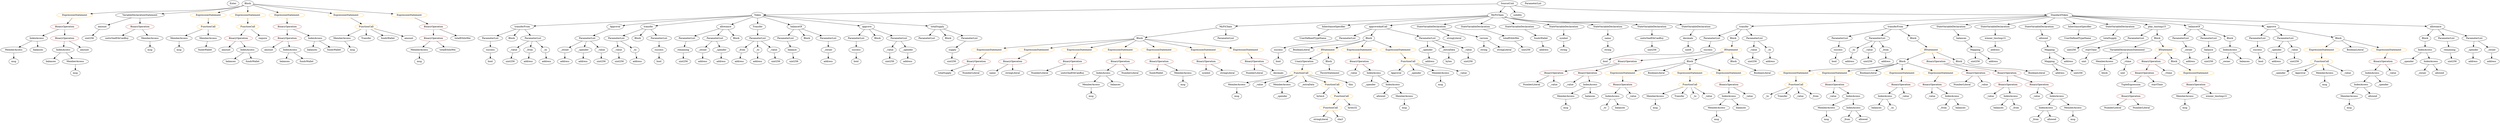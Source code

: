 strict digraph {
	graph [bb="0,0,12834,756"];
	node [label="\N"];
	Enter	[height=0.5,
		pos="1223,738",
		width=0.83628];
	Identifier_balances_8	[color=black,
		height=0.5,
		label=balances,
		pos="1201,378",
		width=1.1828];
	TupleExpression_Unnamed	[color=black,
		height=0.5,
		label=TupleExpression,
		pos="10917,234",
		width=2.0422];
	BinaryOperation_Unnamed_16	[color=brown,
		height=0.5,
		label=BinaryOperation,
		pos="10917,162",
		width=1.9867];
	TupleExpression_Unnamed -> BinaryOperation_Unnamed_16	[pos="e,10917,180.1 10917,215.7 10917,208.41 10917,199.73 10917,191.54"];
	ExpressionStatement_Unnamed_20	[color=orange,
		height=0.5,
		label=ExpressionStatement,
		pos="402.03,666",
		width=2.458];
	BinaryOperation_Unnamed_31	[color=brown,
		height=0.5,
		label=BinaryOperation,
		pos="340.03,594",
		width=1.9867];
	ExpressionStatement_Unnamed_20 -> BinaryOperation_Unnamed_31	[pos="e,354.9,611.79 387.02,648.05 379.63,639.71 370.58,629.49 362.39,620.25"];
	NumberLiteral_Unnamed	[color=black,
		height=0.5,
		label=NumberLiteral,
		pos="7844,234",
		width=1.765];
	VariableDeclaration_balances	[color=black,
		height=0.5,
		label=balances,
		pos="10048,522",
		width=1.1828];
	Mapping_Unnamed	[color=black,
		height=0.5,
		label=Mapping,
		pos="10114,450",
		width=1.2105];
	VariableDeclaration_balances -> Mapping_Unnamed	[pos="e,10099,467.15 10063,504.76 10072,496.02 10082,485.05 10091,475.31"];
	Identifier_balances_3	[color=black,
		height=0.5,
		label=balances,
		pos="10230,90",
		width=1.1828];
	Identifier_amount	[color=black,
		height=0.5,
		label=amount,
		pos="1174,450",
		width=1.0581];
	VariableDeclarationStatement_Unnamed	[color=black,
		height=0.5,
		label=VariableDeclarationStatement,
		pos="10894,450",
		width=3.3174];
	MemberAccess_Unnamed_7	[color=black,
		height=0.5,
		label=MemberAccess,
		pos="10771,378",
		width=1.9174];
	VariableDeclarationStatement_Unnamed -> MemberAccess_Unnamed_7	[pos="e,10799,394.91 10865,432.23 10848,422.72 10827,410.72 10809,400.52"];
	VariableDeclaration__vtime	[color=black,
		height=0.5,
		label=_vtime,
		pos="10894,378",
		width=0.98875];
	VariableDeclarationStatement_Unnamed -> VariableDeclaration__vtime	[pos="e,10894,396.1 10894,431.7 10894,424.41 10894,415.73 10894,407.54"];
	FunctionDefinition_transfer_1	[color=black,
		height=0.5,
		label=transfer,
		pos="8976,594",
		width=1.0719];
	ParameterList_Unnamed_15	[color=black,
		height=0.5,
		label=ParameterList,
		pos="8808,522",
		width=1.7095];
	FunctionDefinition_transfer_1 -> ParameterList_Unnamed_15	[pos="e,8842.3,537.3 8947.9,581.28 8921.9,570.46 8882.9,554.19 8852.6,541.59"];
	Block_Unnamed_6	[color=black,
		height=0.5,
		label=Block,
		pos="8920,522",
		width=0.90558];
	FunctionDefinition_transfer_1 -> Block_Unnamed_6	[pos="e,8932.6,538.67 8963,576.76 8956.1,568.07 8947.4,557.19 8939.6,547.49"];
	ParameterList_Unnamed_14	[color=black,
		height=0.5,
		label=ParameterList,
		pos="9032,522",
		width=1.7095];
	FunctionDefinition_transfer_1 -> ParameterList_Unnamed_14	[pos="e,9018.7,539.63 8989,576.76 8995.7,568.4 9004,558.02 9011.5,548.61"];
	ParameterList_Unnamed_11	[color=black,
		height=0.5,
		label=ParameterList,
		pos="3602,522",
		width=1.7095];
	Parameter_remaining	[color=black,
		height=0.5,
		label=remaining,
		pos="3571,450",
		width=1.2798];
	ParameterList_Unnamed_11 -> Parameter_remaining	[pos="e,3578.6,468.1 3594.4,503.7 3591,496.07 3586.9,486.92 3583.2,478.4"];
	Identifier_amount_1	[color=black,
		height=0.5,
		label=amount,
		pos="1404,450",
		width=1.0581];
	ParameterList_Unnamed	[color=black,
		height=0.5,
		label=ParameterList,
		pos="4838,522",
		width=1.7095];
	ParameterList_Unnamed_13	[color=black,
		height=0.5,
		label=ParameterList,
		pos="3074,522",
		width=1.7095];
	VariableDeclaration__owner	[color=black,
		height=0.5,
		label=_owner,
		pos="2960,450",
		width=1.0719];
	ParameterList_Unnamed_13 -> VariableDeclaration__owner	[pos="e,2982.8,465 3048.4,505.29 3031.8,495.09 3010,481.7 2992.2,470.78"];
	VariableDeclaration__spender	[color=black,
		height=0.5,
		label=_spender,
		pos="3062,450",
		width=1.2521];
	ParameterList_Unnamed_13 -> VariableDeclaration__spender	[pos="e,3065,468.1 3071.1,503.7 3069.8,496.32 3068.3,487.52 3066.9,479.25"];
	VariableDeclaration__value_1	[color=black,
		height=0.5,
		label=_value,
		pos="3160,450",
		width=0.96103];
	ParameterList_Unnamed_13 -> VariableDeclaration__value_1	[pos="e,3141.9,465.72 3094,504.76 3105.6,495.27 3120.5,483.17 3133.2,472.85"];
	IfStatement_Unnamed	[color=orange,
		height=0.5,
		label=IfStatement,
		pos="8904,450",
		width=1.4739];
	BinaryOperation_Unnamed	[color=brown,
		height=0.5,
		label=BinaryOperation,
		pos="8369,378",
		width=1.9867];
	IfStatement_Unnamed -> BinaryOperation_Unnamed	[pos="e,8435.6,384.79 8861,439.08 8849.1,436.55 8836.1,433.98 8824,432 8692.3,410.38 8537.8,394.33 8446.9,385.84"];
	Block_Unnamed_7	[color=black,
		height=0.5,
		label=Block,
		pos="8700,378",
		width=0.90558];
	IfStatement_Unnamed -> Block_Unnamed_7	[pos="e,8727.4,388.38 8867.6,436.49 8831.1,423.98 8775.3,404.82 8738.2,392.11"];
	Block_Unnamed_8	[color=black,
		height=0.5,
		label=Block,
		pos="8925,378",
		width=0.90558];
	IfStatement_Unnamed -> Block_Unnamed_8	[pos="e,8919.9,396.1 8909.2,431.7 8911.5,424.24 8914.1,415.32 8916.6,406.97"];
	Identifier_balances_10	[color=black,
		height=0.5,
		label=balances,
		pos="1490,378",
		width=1.1828];
	Block_Unnamed_17	[color=black,
		height=0.5,
		label=Block,
		pos="5875,522",
		width=0.90558];
	ExpressionStatement_Unnamed_11	[color=orange,
		height=0.5,
		label=ExpressionStatement,
		pos="5120,450",
		width=2.458];
	Block_Unnamed_17 -> ExpressionStatement_Unnamed_11	[pos="e,5193.2,460.45 5842.6,518.62 5750.9,511.81 5481.9,491.21 5259,468 5241.4,466.16 5222.5,463.99 5204.5,461.83"];
	ExpressionStatement_Unnamed_12	[color=orange,
		height=0.5,
		label=ExpressionStatement,
		pos="5356,450",
		width=2.458];
	Block_Unnamed_17 -> ExpressionStatement_Unnamed_12	[pos="e,5426.5,461.19 5843.4,516.92 5775.7,508.17 5612.1,486.87 5475,468 5463,466.34 5450.3,464.56 5437.8,462.8"];
	ExpressionStatement_Unnamed_15	[color=orange,
		height=0.5,
		label=ExpressionStatement,
		pos="5572,450",
		width=2.458];
	Block_Unnamed_17 -> ExpressionStatement_Unnamed_15	[pos="e,5628.9,464.13 5845.1,514.1 5797.7,503.14 5704,481.5 5639.7,466.64"];
	ExpressionStatement_Unnamed_10	[color=orange,
		height=0.5,
		label=ExpressionStatement,
		pos="5777,450",
		width=2.458];
	Block_Unnamed_17 -> ExpressionStatement_Unnamed_10	[pos="e,5800.5,467.76 5855.7,507.17 5842.5,497.8 5824.9,485.19 5809.6,474.29"];
	ExpressionStatement_Unnamed_16	[color=orange,
		height=0.5,
		label=ExpressionStatement,
		pos="5972,450",
		width=2.458];
	Block_Unnamed_17 -> ExpressionStatement_Unnamed_16	[pos="e,5948.8,467.76 5894.2,507.17 5907.2,497.8 5924.7,485.19 5939.8,474.29"];
	ExpressionStatement_Unnamed_14	[color=orange,
		height=0.5,
		label=ExpressionStatement,
		pos="6189,450",
		width=2.458];
	Block_Unnamed_17 -> ExpressionStatement_Unnamed_14	[pos="e,6130.8,463.98 5904.9,514.35 5953.9,503.42 6052.7,481.39 6119.9,466.41"];
	ExpressionStatement_Unnamed_13	[color=orange,
		height=0.5,
		label=ExpressionStatement,
		pos="6394,450",
		width=2.458];
	Block_Unnamed_17 -> ExpressionStatement_Unnamed_13	[pos="e,6326.4,461.95 5906.8,517.21 5975.8,508.9 6144.8,488.21 6286,468 6295.4,466.66 6305.2,465.19 6315,463.7"];
	MemberAccess_Unnamed_21	[color=black,
		height=0.5,
		label=MemberAccess,
		pos="6335,234",
		width=1.9174];
	Identifier_msg_18	[color=black,
		height=0.5,
		label=msg,
		pos="6335,162",
		width=0.75];
	MemberAccess_Unnamed_21 -> Identifier_msg_18	[pos="e,6335,180.1 6335,215.7 6335,208.41 6335,199.73 6335,191.54"];
	Identifier__value_10	[color=black,
		height=0.5,
		label=_value,
		pos="9444,162",
		width=0.96103];
	FunctionDefinition_transferFrom_1	[color=black,
		height=0.5,
		label=transferFrom,
		pos="9757,594",
		width=1.6402];
	ParameterList_Unnamed_17	[color=black,
		height=0.5,
		label=ParameterList,
		pos="9439,522",
		width=1.7095];
	FunctionDefinition_transferFrom_1 -> ParameterList_Unnamed_17	[pos="e,9487.2,533.6 9710.1,582.67 9653.8,570.28 9559.4,549.51 9498.2,536.03"];
	ParameterList_Unnamed_16	[color=black,
		height=0.5,
		label=ParameterList,
		pos="9643,522",
		width=1.7095];
	FunctionDefinition_transferFrom_1 -> ParameterList_Unnamed_16	[pos="e,9668.7,538.73 9731.7,577.46 9716,567.84 9695.7,555.32 9678.4,544.72"];
	Block_Unnamed_9	[color=black,
		height=0.5,
		label=Block,
		pos="9803,522",
		width=0.90558];
	FunctionDefinition_transferFrom_1 -> Block_Unnamed_9	[pos="e,9792.3,539.31 9768.2,576.05 9773.6,567.85 9780.1,557.83 9786.1,548.71"];
	MemberAccess_Unnamed_11	[color=black,
		height=0.5,
		label=MemberAccess,
		pos="2208,450",
		width=1.9174];
	Identifier_msg_10	[color=black,
		height=0.5,
		label=msg,
		pos="2208,378",
		width=0.75];
	MemberAccess_Unnamed_11 -> Identifier_msg_10	[pos="e,2208,396.1 2208,431.7 2208,424.41 2208,415.73 2208,407.54"];
	Parameter_success	[color=black,
		height=0.5,
		label=success,
		pos="3461,450",
		width=1.1135];
	ElementaryTypeName_bool	[color=black,
		height=0.5,
		label=bool,
		pos="3461,378",
		width=0.76697];
	Parameter_success -> ElementaryTypeName_bool	[pos="e,3461,396.1 3461,431.7 3461,424.41 3461,415.73 3461,407.54"];
	MemberAccess_Unnamed_15	[color=black,
		height=0.5,
		label=MemberAccess,
		pos="1800,522",
		width=1.9174];
	Identifier_msg_14	[color=black,
		height=0.5,
		label=msg,
		pos="1855,450",
		width=0.75];
	MemberAccess_Unnamed_15 -> Identifier_msg_14	[pos="e,1843,466.36 1813.3,504.05 1820.1,495.44 1828.5,484.81 1835.9,475.33"];
	ParameterList_Unnamed_3	[color=black,
		height=0.5,
		label=ParameterList,
		pos="4108,522",
		width=1.7095];
	Parameter_balance	[color=black,
		height=0.5,
		label=balance,
		pos="4151,450",
		width=1.0719];
	ParameterList_Unnamed_3 -> Parameter_balance	[pos="e,4140.7,467.79 4118.4,504.05 4123.3,496.06 4129.3,486.33 4134.8,477.4"];
	VariableDeclaration_totalSupply	[color=black,
		height=0.5,
		label=totalSupply,
		pos="10807,522",
		width=1.4739];
	ElementaryTypeName_uint256_15	[color=black,
		height=0.5,
		label=uint256,
		pos="10610,450",
		width=1.0442];
	VariableDeclaration_totalSupply -> ElementaryTypeName_uint256_15	[pos="e,10639,461.86 10771,508.42 10740,497.79 10695,482.08 10656,468 10654,467.26 10652,466.51 10650,465.74"];
	Identifier__value_1	[color=black,
		height=0.5,
		label=_value,
		pos="7960,234",
		width=0.96103];
	Parameter_startTime	[color=black,
		height=0.5,
		label=startTime,
		pos="10711,450",
		width=1.266];
	ElementaryTypeName_uint	[color=black,
		height=0.5,
		label=uint,
		pos="10657,378",
		width=0.75];
	Parameter_startTime -> ElementaryTypeName_uint	[pos="e,10669,394.51 10698,432.41 10692,423.8 10683,413.11 10676,403.56"];
	ElementaryTypeName_string	[color=black,
		height=0.5,
		label=string,
		pos="8280,450",
		width=0.864];
	ExpressionStatement_Unnamed_1	[color=orange,
		height=0.5,
		label=ExpressionStatement,
		pos="8358,306",
		width=2.458];
	BinaryOperation_Unnamed_4	[color=brown,
		height=0.5,
		label=BinaryOperation,
		pos="8358,234",
		width=1.9867];
	ExpressionStatement_Unnamed_1 -> BinaryOperation_Unnamed_4	[pos="e,8358,252.1 8358,287.7 8358,280.41 8358,271.73 8358,263.54"];
	ElementaryTypeName_uint256_6	[color=black,
		height=0.5,
		label=uint256,
		pos="4062,378",
		width=1.0442];
	Identifier__value_5	[color=black,
		height=0.5,
		label=_value,
		pos="10210,162",
		width=0.96103];
	Parameter__spender_2	[color=black,
		height=0.5,
		label=_spender,
		pos="11690,450",
		width=1.2521];
	ElementaryTypeName_address_15	[color=black,
		height=0.5,
		label=address,
		pos="11692,378",
		width=1.0996];
	Parameter__spender_2 -> ElementaryTypeName_address_15	[pos="e,11692,396.1 11691,431.7 11691,424.41 11691,415.73 11691,407.54"];
	BinaryOperation_Unnamed_19	[color=brown,
		height=0.5,
		label=BinaryOperation,
		pos="5011,378",
		width=1.9867];
	ExpressionStatement_Unnamed_11 -> BinaryOperation_Unnamed_19	[pos="e,5036.3,395.23 5094.2,432.41 5079.7,423.1 5061.4,411.37 5045.7,401.27"];
	IndexAccess_Unnamed_19	[color=black,
		height=0.5,
		label=IndexAccess,
		pos="191.03,522",
		width=1.6402];
	MemberAccess_Unnamed_13	[color=black,
		height=0.5,
		label=MemberAccess,
		pos="69.028,450",
		width=1.9174];
	IndexAccess_Unnamed_19 -> MemberAccess_Unnamed_13	[pos="e,96.584,466.81 164.25,505.64 147.33,495.93 125.2,483.23 106.54,472.52"];
	Identifier_balances_11	[color=black,
		height=0.5,
		label=balances,
		pos="199.03,450",
		width=1.1828];
	IndexAccess_Unnamed_19 -> Identifier_balances_11	[pos="e,197.07,468.1 193.01,503.7 193.84,496.41 194.83,487.73 195.77,479.54"];
	Block_Unnamed_10	[color=black,
		height=0.5,
		label=Block,
		pos="9779,378",
		width=0.90558];
	ExpressionStatement_Unnamed_6	[color=orange,
		height=0.5,
		label=ExpressionStatement,
		pos="9237,306",
		width=2.458];
	Block_Unnamed_10 -> ExpressionStatement_Unnamed_6	[pos="e,9300.7,318.83 9754.7,365.5 9749.3,363.36 9743.6,361.36 9738,360 9563.4,317.07 9513.3,347.39 9335,324 9327.6,323.02 9319.8,321.88 \
9312,320.66"];
	ExpressionStatement_Unnamed_5	[color=orange,
		height=0.5,
		label=ExpressionStatement,
		pos="9432,306",
		width=2.458];
	Block_Unnamed_10 -> ExpressionStatement_Unnamed_5	[pos="e,9497.7,318.39 9754.6,365.85 9749.2,363.68 9743.5,361.59 9738,360 9647.9,333.87 9622.5,340.02 9530,324 9523.2,322.81 9516,321.57 \
9508.9,320.33"];
	BooleanLiteral_Unnamed_2	[color=black,
		height=0.5,
		label=BooleanLiteral,
		pos="9603,306",
		width=1.7788];
	Block_Unnamed_10 -> BooleanLiteral_Unnamed_2	[pos="e,9639.5,321.1 9753.5,366.31 9748.4,364.2 9743,362.02 9738,360 9708.9,348.25 9676.1,335.37 9650.2,325.25"];
	ExpressionStatement_Unnamed_3	[color=orange,
		height=0.5,
		label=ExpressionStatement,
		pos="9774,306",
		width=2.458];
	Block_Unnamed_10 -> ExpressionStatement_Unnamed_3	[pos="e,9775.2,324.1 9777.8,359.7 9777.3,352.41 9776.7,343.73 9776.1,335.54"];
	ExpressionStatement_Unnamed_4	[color=orange,
		height=0.5,
		label=ExpressionStatement,
		pos="9969,306",
		width=2.458];
	Block_Unnamed_10 -> ExpressionStatement_Unnamed_4	[pos="e,9926.5,322.19 9805.1,366.84 9811,364.57 9817.2,362.18 9823,360 9853.7,348.52 9888.1,336.01 9915.8,326.03"];
	FunctionDefinition_MyFiChain	[color=black,
		height=0.5,
		label=MyFiChain,
		pos="6239,594",
		width=1.4462];
	FunctionDefinition_MyFiChain -> Block_Unnamed_17	[pos="e,5905.7,528.9 6194.4,584.42 6123.5,570.78 5986.2,544.37 5917,531.07"];
	ParameterList_Unnamed_25	[color=black,
		height=0.5,
		label=ParameterList,
		pos="6239,522",
		width=1.7095];
	FunctionDefinition_MyFiChain -> ParameterList_Unnamed_25	[pos="e,6239,540.1 6239,575.7 6239,568.41 6239,559.73 6239,551.54"];
	ElementaryTypeName_address_13	[color=black,
		height=0.5,
		label=address,
		pos="9499,378",
		width=1.0996];
	BinaryOperation_Unnamed_30	[color=brown,
		height=0.5,
		label=BinaryOperation,
		pos="1505,522",
		width=1.9867];
	BinaryOperation_Unnamed_30 -> Identifier_amount_1	[pos="e,1424.8,465.41 1481.3,504.59 1467.3,494.84 1449.3,482.39 1434.2,471.94"];
	IndexAccess_Unnamed_18	[color=black,
		height=0.5,
		label=IndexAccess,
		pos="1519,450",
		width=1.6402];
	BinaryOperation_Unnamed_30 -> IndexAccess_Unnamed_18	[pos="e,1515.6,468.1 1508.5,503.7 1510,496.32 1511.7,487.52 1513.4,479.25"];
	ElementaryTypeName_address	[color=black,
		height=0.5,
		label=address,
		pos="4332,378",
		width=1.0996];
	MemberAccess_Unnamed_17	[color=black,
		height=0.5,
		label=MemberAccess,
		pos="938.03,522",
		width=1.9174];
	Identifier_msg_15	[color=black,
		height=0.5,
		label=msg,
		pos="938.03,450",
		width=0.75];
	MemberAccess_Unnamed_17 -> Identifier_msg_15	[pos="e,938.03,468.1 938.03,503.7 938.03,496.41 938.03,487.73 938.03,479.54"];
	Identifier__to	[color=black,
		height=0.5,
		label=_to,
		pos="8212,90",
		width=0.75];
	ElementaryTypeName_bool_5	[color=black,
		height=0.5,
		label=bool,
		pos="11607,378",
		width=0.76697];
	ParameterList_Unnamed_4	[color=black,
		height=0.5,
		label=ParameterList,
		pos="3237,522",
		width=1.7095];
	Parameter__value	[color=black,
		height=0.5,
		label=_value,
		pos="3248,450",
		width=0.96103];
	ParameterList_Unnamed_4 -> Parameter__value	[pos="e,3245.3,468.1 3239.7,503.7 3240.9,496.32 3242.3,487.52 3243.6,479.25"];
	Parameter__to	[color=black,
		height=0.5,
		label=_to,
		pos="3336,450",
		width=0.75];
	ParameterList_Unnamed_4 -> Parameter__to	[pos="e,3317.9,463.78 3259.5,505.12 3274.1,494.76 3293.3,481.18 3308.8,470.22"];
	ElementaryTypeName_uint_1	[color=black,
		height=0.5,
		label=uint,
		pos="10871,306",
		width=0.75];
	Parameter__to_3	[color=black,
		height=0.5,
		label=_to,
		pos="9514,450",
		width=0.75];
	Parameter__to_3 -> ElementaryTypeName_address_13	[pos="e,9502.7,396.1 9510.3,431.7 9508.7,424.32 9506.9,415.52 9505.1,407.25"];
	StateVariableDeclaration_Unnamed_1	[color=black,
		height=0.5,
		label=StateVariableDeclaration,
		pos="10005,594",
		width=2.8184];
	StateVariableDeclaration_Unnamed_1 -> VariableDeclaration_balances	[pos="e,10038,539.62 10016,575.7 10021,567.7 10027,558.02 10032,549.15"];
	Identifier_totalSupply	[color=black,
		height=0.5,
		label=totalSupply,
		pos="4849,306",
		width=1.4739];
	FunctionCall_Unnamed_4	[color=orange,
		height=0.5,
		label=FunctionCall,
		pos="1929,594",
		width=1.6125];
	FunctionCall_Unnamed_4 -> MemberAccess_Unnamed_15	[pos="e,1828.9,538.64 1901,577.81 1882.9,567.95 1858.9,554.96 1838.9,544.1"];
	Identifier_Transfer_2	[color=black,
		height=0.5,
		label=Transfer,
		pos="1929,522",
		width=1.1689];
	FunctionCall_Unnamed_4 -> Identifier_Transfer_2	[pos="e,1929,540.1 1929,575.7 1929,568.41 1929,559.73 1929,551.54"];
	Identifier_fundsWallet_4	[color=black,
		height=0.5,
		label=fundsWallet,
		pos="2044,522",
		width=1.5293];
	FunctionCall_Unnamed_4 -> Identifier_fundsWallet_4	[pos="e,2019,538.25 1954.5,577.46 1970.7,567.61 1991.9,554.73 2009.6,543.98"];
	Identifier_amount_3	[color=black,
		height=0.5,
		label=amount,
		pos="2155,522",
		width=1.0581];
	FunctionCall_Unnamed_4 -> Identifier_amount_3	[pos="e,2125.8,533.88 1971.2,581.28 2007.6,570.97 2061.5,555.28 2108,540 2110.4,539.23 2112.8,538.42 2115.2,537.59"];
	ParameterList_Unnamed_18	[color=black,
		height=0.5,
		label=ParameterList,
		pos="11186,522",
		width=1.7095];
	Parameter__owner_2	[color=black,
		height=0.5,
		label=_owner,
		pos="11213,450",
		width=1.0719];
	ParameterList_Unnamed_18 -> Parameter__owner_2	[pos="e,11206,468.1 11193,503.7 11196,496.15 11199,487.12 11202,478.68"];
	Parameter__spender_4	[color=black,
		height=0.5,
		label=_spender,
		pos="7346,450",
		width=1.2521];
	ElementaryTypeName_address_23	[color=black,
		height=0.5,
		label=address,
		pos="7359,378",
		width=1.0996];
	Parameter__spender_4 -> ElementaryTypeName_address_23	[pos="e,7355.9,396.1 7349.2,431.7 7350.6,424.32 7352.2,415.52 7353.8,407.25"];
	Identifier__to_3	[color=black,
		height=0.5,
		label=_to,
		pos="9090,162",
		width=0.75];
	BinaryOperation_Unnamed_11	[color=brown,
		height=0.5,
		label=BinaryOperation,
		pos="9925,234",
		width=1.9867];
	Identifier__value_9	[color=black,
		height=0.5,
		label=_value,
		pos="9911,162",
		width=0.96103];
	BinaryOperation_Unnamed_11 -> Identifier__value_9	[pos="e,9914.4,180.1 9921.6,215.7 9920.1,208.32 9918.3,199.52 9916.7,191.25"];
	IndexAccess_Unnamed_7	[color=black,
		height=0.5,
		label=IndexAccess,
		pos="10023,162",
		width=1.6402];
	BinaryOperation_Unnamed_11 -> IndexAccess_Unnamed_7	[pos="e,10001,178.91 9947.8,216.76 9960.8,207.42 9977.5,195.55 9991.8,185.33"];
	IndexAccess_Unnamed_18 -> Identifier_balances_10	[pos="e,1497.1,396.1 1511.9,431.7 1508.7,424.15 1505,415.12 1501.5,406.68"];
	Identifier_fundsWallet_3	[color=black,
		height=0.5,
		label=fundsWallet,
		pos="1606,378",
		width=1.5293];
	IndexAccess_Unnamed_18 -> Identifier_fundsWallet_3	[pos="e,1586,395.15 1539.2,432.76 1550.5,423.66 1564.8,412.16 1577.3,402.13"];
	BinaryOperation_Unnamed_9	[color=brown,
		height=0.5,
		label=BinaryOperation,
		pos="10147,306",
		width=1.9867];
	NumberLiteral_Unnamed_1	[color=black,
		height=0.5,
		label=NumberLiteral,
		pos="10078,234",
		width=1.765];
	BinaryOperation_Unnamed_9 -> NumberLiteral_Unnamed_1	[pos="e,10095,251.79 10130,288.05 10122,279.63 10112,269.28 10103,259.97"];
	Identifier__value_7	[color=black,
		height=0.5,
		label=_value,
		pos="10194,234",
		width=0.96103];
	BinaryOperation_Unnamed_9 -> Identifier__value_7	[pos="e,10183,251.31 10158,288.05 10164,279.85 10171,269.83 10177,260.71"];
	StateVariableDeclaration_Unnamed	[color=black,
		height=0.5,
		label=StateVariableDeclaration,
		pos="10226,594",
		width=2.8184];
	VariableDeclaration_winner_tmstmp15	[color=black,
		height=0.5,
		label=winner_tmstmp15,
		pos="10226,522",
		width=2.1392];
	StateVariableDeclaration_Unnamed -> VariableDeclaration_winner_tmstmp15	[pos="e,10226,540.1 10226,575.7 10226,568.41 10226,559.73 10226,551.54"];
	BinaryOperation_Unnamed_14	[color=brown,
		height=0.5,
		label=BinaryOperation,
		pos="11019,378",
		width=1.9867];
	BinaryOperation_Unnamed_15	[color=brown,
		height=0.5,
		label=BinaryOperation,
		pos="10988,306",
		width=1.9867];
	BinaryOperation_Unnamed_14 -> BinaryOperation_Unnamed_15	[pos="e,10996,324.1 11011,359.7 11008,352.07 11004,342.92 11000,334.4"];
	Identifier__vtime	[color=black,
		height=0.5,
		label=_vtime,
		pos="11113,306",
		width=0.98875];
	BinaryOperation_Unnamed_14 -> Identifier__vtime	[pos="e,11094,321.34 11041,360.41 11054,350.75 11071,338.48 11085,328.14"];
	BinaryOperation_Unnamed_6	[color=brown,
		height=0.5,
		label=BinaryOperation,
		pos="10308,306",
		width=1.9867];
	BinaryOperation_Unnamed_7	[color=brown,
		height=0.5,
		label=BinaryOperation,
		pos="10318,234",
		width=1.9867];
	BinaryOperation_Unnamed_6 -> BinaryOperation_Unnamed_7	[pos="e,10316,252.1 10310,287.7 10312,280.32 10313,271.52 10314,263.25"];
	BinaryOperation_Unnamed_8	[color=brown,
		height=0.5,
		label=BinaryOperation,
		pos="10479,234",
		width=1.9867];
	BinaryOperation_Unnamed_6 -> BinaryOperation_Unnamed_8	[pos="e,10443,249.94 10344,290.15 10370,279.7 10404,265.61 10432,254.29"];
	BinaryOperation_Unnamed_20	[color=brown,
		height=0.5,
		label=BinaryOperation,
		pos="5198,378",
		width=1.9867];
	ExpressionStatement_Unnamed_12 -> BinaryOperation_Unnamed_20	[pos="e,5232.4,394.22 5320.2,433.12 5297.3,422.96 5267.3,409.71 5242.9,398.86"];
	ElementaryTypeName_address_9	[color=black,
		height=0.5,
		label=address,
		pos="2963,378",
		width=1.0996];
	VariableDeclaration__owner -> ElementaryTypeName_address_9	[pos="e,2962.3,396.1 2960.8,431.7 2961.1,424.41 2961.5,415.73 2961.8,407.54"];
	ElementaryTypeName_address_1	[color=black,
		height=0.5,
		label=address,
		pos="3344,378",
		width=1.0996];
	FunctionCall_Unnamed_1	[color=orange,
		height=0.5,
		label=FunctionCall,
		pos="9237,234",
		width=1.6125];
	FunctionCall_Unnamed_1 -> Identifier__to_3	[pos="e,9111.7,173.34 9206.2,218.33 9181.5,206.54 9146.8,190.05 9121.8,178.14"];
	Identifier_Transfer_1	[color=black,
		height=0.5,
		label=Transfer,
		pos="9177,162",
		width=1.1689];
	FunctionCall_Unnamed_1 -> Identifier_Transfer_1	[pos="e,9190.7,178.99 9222.8,216.41 9215.5,207.83 9206.3,197.19 9198.2,187.67"];
	Identifier__value_11	[color=black,
		height=0.5,
		label=_value,
		pos="9272,162",
		width=0.96103];
	FunctionCall_Unnamed_1 -> Identifier__value_11	[pos="e,9263.6,179.79 9245.5,216.05 9249.4,208.23 9254.2,198.75 9258.5,189.98"];
	Identifier__from_4	[color=black,
		height=0.5,
		label=_from,
		pos="9358,162",
		width=0.93331];
	FunctionCall_Unnamed_1 -> Identifier__from_4	[pos="e,9336,175.75 9263.6,217.64 9282,206.99 9306.6,192.77 9326,181.5"];
	BooleanLiteral_Unnamed_5	[color=black,
		height=0.5,
		label=BooleanLiteral,
		pos="6704,450",
		width=1.7788];
	Parameter__spender_3	[color=black,
		height=0.5,
		label=_spender,
		pos="12692,450",
		width=1.2521];
	ElementaryTypeName_address_17	[color=black,
		height=0.5,
		label=address,
		pos="12692,378",
		width=1.0996];
	Parameter__spender_3 -> ElementaryTypeName_address_17	[pos="e,12692,396.1 12692,431.7 12692,424.41 12692,415.73 12692,407.54"];
	BinaryOperation_Unnamed_2	[color=brown,
		height=0.5,
		label=BinaryOperation,
		pos="7960,306",
		width=1.9867];
	BinaryOperation_Unnamed_2 -> NumberLiteral_Unnamed	[pos="e,7870.1,250.74 7933.4,288.94 7917.5,279.36 7897.2,267.06 7879.9,256.63"];
	BinaryOperation_Unnamed_2 -> Identifier__value_1	[pos="e,7960,252.1 7960,287.7 7960,280.41 7960,271.73 7960,263.54"];
	ElementaryTypeName_string_2	[color=black,
		height=0.5,
		label=string,
		pos="7647,450",
		width=0.864];
	ElementaryTypeName_bool_1	[color=black,
		height=0.5,
		label=bool,
		pos="2575,378",
		width=0.76697];
	ElementaryTypeName_address_12	[color=black,
		height=0.5,
		label=address,
		pos="9689,378",
		width=1.0996];
	IndexAccess_Unnamed_6	[color=black,
		height=0.5,
		label=IndexAccess,
		pos="9705,162",
		width=1.6402];
	Identifier_balances_4	[color=black,
		height=0.5,
		label=balances,
		pos="9694,90",
		width=1.1828];
	IndexAccess_Unnamed_6 -> Identifier_balances_4	[pos="e,9696.7,108.1 9702.3,143.7 9701.1,136.32 9699.8,127.52 9698.5,119.25"];
	Identifier__to_2	[color=black,
		height=0.5,
		label=_to,
		pos="9782,90",
		width=0.75];
	IndexAccess_Unnamed_6 -> Identifier__to_2	[pos="e,9766.5,105.11 9723.3,144.41 9733.7,134.97 9746.8,123.03 9758,112.83"];
	Identifier__value_14	[color=black,
		height=0.5,
		label=_value,
		pos="6973,306",
		width=0.96103];
	ParameterList_Unnamed_7	[color=black,
		height=0.5,
		label=ParameterList,
		pos="2575,522",
		width=1.7095];
	Parameter_success_1	[color=black,
		height=0.5,
		label=success,
		pos="2575,450",
		width=1.1135];
	ParameterList_Unnamed_7 -> Parameter_success_1	[pos="e,2575,468.1 2575,503.7 2575,496.41 2575,487.73 2575,479.54"];
	InheritanceSpecifier_Unnamed_1	[color=black,
		height=0.5,
		label=InheritanceSpecifier,
		pos="6878,594",
		width=2.3333];
	UserDefinedTypeName_Unnamed_1	[color=black,
		height=0.5,
		label=UserDefinedTypeName,
		pos="6765,522",
		width=2.7214];
	InheritanceSpecifier_Unnamed_1 -> UserDefinedTypeName_Unnamed_1	[pos="e,6791.7,539.55 6851.5,576.59 6836.6,567.35 6817.8,555.68 6801.5,545.59"];
	ParameterList_Unnamed_19	[color=black,
		height=0.5,
		label=ParameterList,
		pos="11327,522",
		width=1.7095];
	Parameter_balance_1	[color=black,
		height=0.5,
		label=balance,
		pos="11326,450",
		width=1.0719];
	ParameterList_Unnamed_19 -> Parameter_balance_1	[pos="e,11326,468.1 11327,503.7 11327,496.41 11327,487.73 11326,479.54"];
	BinaryOperation_Unnamed_10	[color=brown,
		height=0.5,
		label=BinaryOperation,
		pos="9764,234",
		width=1.9867];
	BinaryOperation_Unnamed_10 -> IndexAccess_Unnamed_6	[pos="e,9719.2,179.79 9749.7,216.05 9742.8,207.8 9734.3,197.7 9726.6,188.54"];
	Identifier__value_8	[color=black,
		height=0.5,
		label=_value,
		pos="9817,162",
		width=0.96103];
	BinaryOperation_Unnamed_10 -> Identifier__value_8	[pos="e,9804.7,179.31 9776.9,216.05 9783.1,207.77 9790.8,197.62 9797.8,188.42"];
	ElementaryTypeName_uint256_7	[color=black,
		height=0.5,
		label=uint256,
		pos="3156,378",
		width=1.0442];
	Identifier_fundsWallet_1	[color=black,
		height=0.5,
		label=fundsWallet,
		pos="1317,378",
		width=1.5293];
	BinaryOperation_Unnamed -> BinaryOperation_Unnamed_2	[pos="e,8020.8,315.87 8316.6,365.47 8307.4,363.56 8298,361.67 8289,360 8200.9,343.54 8098.8,327.58 8032,317.55"];
	BinaryOperation_Unnamed_1	[color=brown,
		height=0.5,
		label=BinaryOperation,
		pos="8159,306",
		width=1.9867];
	BinaryOperation_Unnamed -> BinaryOperation_Unnamed_1	[pos="e,8200.9,320.97 8327,363 8293.8,351.94 8247.3,336.43 8211.6,324.54"];
	FunctionCall_Unnamed_5	[color=orange,
		height=0.5,
		label=FunctionCall,
		pos="1094,594",
		width=1.6125];
	FunctionCall_Unnamed_5 -> MemberAccess_Unnamed_17	[pos="e,971.82,538.16 1062.1,578.67 1039.1,568.34 1007.7,554.28 982.31,542.87"];
	MemberAccess_Unnamed_16	[color=black,
		height=0.5,
		label=MemberAccess,
		pos="1094,522",
		width=1.9174];
	FunctionCall_Unnamed_5 -> MemberAccess_Unnamed_16	[pos="e,1094,540.1 1094,575.7 1094,568.41 1094,559.73 1094,551.54"];
	Identifier__from_2	[color=black,
		height=0.5,
		label=_from,
		pos="9976,90",
		width=0.93331];
	ElementaryTypeName_uint256_16	[color=black,
		height=0.5,
		label=uint256,
		pos="8501,450",
		width=1.0442];
	MemberAccess_Unnamed_8	[color=black,
		height=0.5,
		label=MemberAccess,
		pos="11210,162",
		width=1.9174];
	Identifier_msg_7	[color=black,
		height=0.5,
		label=msg,
		pos="11210,90",
		width=0.75];
	MemberAccess_Unnamed_8 -> Identifier_msg_7	[pos="e,11210,108.1 11210,143.7 11210,136.41 11210,127.73 11210,119.54"];
	VariableDeclarationStatement_Unnamed_1	[color=black,
		height=0.5,
		label=VariableDeclarationStatement,
		pos="736.03,666",
		width=3.3174];
	VariableDeclaration_amount	[color=black,
		height=0.5,
		label=amount,
		pos="561.03,594",
		width=1.0581];
	VariableDeclarationStatement_Unnamed_1 -> VariableDeclaration_amount	[pos="e,589.39,606.34 695.44,648.76 666.61,637.23 628.13,621.84 599.74,610.48"];
	BinaryOperation_Unnamed_27	[color=brown,
		height=0.5,
		label=BinaryOperation,
		pos="736.03,594",
		width=1.9867];
	VariableDeclarationStatement_Unnamed_1 -> BinaryOperation_Unnamed_27	[pos="e,736.03,612.1 736.03,647.7 736.03,640.41 736.03,631.73 736.03,623.54"];
	BinaryOperation_Unnamed_31 -> IndexAccess_Unnamed_19	[pos="e,222.37,537.73 307.33,577.64 285.41,567.34 256.36,553.7 232.78,542.62"];
	BinaryOperation_Unnamed_32	[color=brown,
		height=0.5,
		label=BinaryOperation,
		pos="340.03,522",
		width=1.9867];
	BinaryOperation_Unnamed_31 -> BinaryOperation_Unnamed_32	[pos="e,340.03,540.1 340.03,575.7 340.03,568.41 340.03,559.73 340.03,551.54"];
	Identifier_msg_1	[color=black,
		height=0.5,
		label=msg,
		pos="8833,18",
		width=0.75];
	Identifier__value_16	[color=black,
		height=0.5,
		label=_value,
		pos="6457,234",
		width=0.96103];
	IndexAccess_Unnamed_1	[color=black,
		height=0.5,
		label=IndexAccess,
		pos="8898,162",
		width=1.6402];
	MemberAccess_Unnamed_1	[color=black,
		height=0.5,
		label=MemberAccess,
		pos="8833,90",
		width=1.9174];
	IndexAccess_Unnamed_1 -> MemberAccess_Unnamed_1	[pos="e,8848.8,107.96 8882.6,144.41 8874.8,135.99 8865.1,125.58 8856.4,116.2"];
	Identifier_balances_1	[color=black,
		height=0.5,
		label=balances,
		pos="8963,90",
		width=1.1828];
	IndexAccess_Unnamed_1 -> Identifier_balances_1	[pos="e,8948.2,106.99 8913.4,144.41 8921.5,135.74 8931.5,124.97 8940.4,115.38"];
	Identifier__from_1	[color=black,
		height=0.5,
		label=_from,
		pos="10383,18",
		width=0.93331];
	Parameter__value_4	[color=black,
		height=0.5,
		label=_value,
		pos="9598,450",
		width=0.96103];
	ElementaryTypeName_uint256_9	[color=black,
		height=0.5,
		label=uint256,
		pos="9594,378",
		width=1.0442];
	Parameter__value_4 -> ElementaryTypeName_uint256_9	[pos="e,9595,396.1 9597,431.7 9596.6,424.41 9596.1,415.73 9595.7,407.54"];
	IndexAccess_Unnamed_10	[color=black,
		height=0.5,
		label=IndexAccess,
		pos="11442,450",
		width=1.6402];
	Identifier__owner	[color=black,
		height=0.5,
		label=_owner,
		pos="11420,378",
		width=1.0719];
	IndexAccess_Unnamed_10 -> Identifier__owner	[pos="e,11425,396.1 11437,431.7 11434,424.24 11431,415.32 11429,406.97"];
	Identifier_balances_6	[color=black,
		height=0.5,
		label=balances,
		pos="11519,378",
		width=1.1828];
	IndexAccess_Unnamed_10 -> Identifier_balances_6	[pos="e,11502,394.75 11460,432.41 11470,423.41 11483,412.15 11493,402.29"];
	StateVariableDeclaration_Unnamed_2	[color=black,
		height=0.5,
		label=StateVariableDeclaration,
		pos="10447,594",
		width=2.8184];
	VariableDeclaration_allowed	[color=black,
		height=0.5,
		label=allowed,
		pos="10450,522",
		width=1.0858];
	StateVariableDeclaration_Unnamed_2 -> VariableDeclaration_allowed	[pos="e,10449,540.1 10448,575.7 10448,568.41 10448,559.73 10449,551.54"];
	Identifier_name	[color=black,
		height=0.5,
		label=name,
		pos="5096,306",
		width=0.83628];
	IndexAccess_Unnamed_3	[color=black,
		height=0.5,
		label=IndexAccess,
		pos="10322,162",
		width=1.6402];
	IndexAccess_Unnamed_3 -> Identifier_balances_3	[pos="e,10250,106.19 10301,144.76 10288,135.31 10272,123.27 10259,112.98"];
	Identifier__from	[color=black,
		height=0.5,
		label=_from,
		pos="10324,90",
		width=0.93331];
	IndexAccess_Unnamed_3 -> Identifier__from	[pos="e,10324,108.1 10323,143.7 10323,136.41 10323,127.73 10323,119.54"];
	Block_Unnamed_14	[color=black,
		height=0.5,
		label=Block,
		pos="12447,522",
		width=0.90558];
	IndexAccess_Unnamed_13	[color=black,
		height=0.5,
		label=IndexAccess,
		pos="12447,450",
		width=1.6402];
	Block_Unnamed_14 -> IndexAccess_Unnamed_13	[pos="e,12447,468.1 12447,503.7 12447,496.41 12447,487.73 12447,479.54"];
	BinaryOperation_Unnamed_5	[color=brown,
		height=0.5,
		label=BinaryOperation,
		pos="9904,378",
		width=1.9867];
	BinaryOperation_Unnamed_5 -> BinaryOperation_Unnamed_9	[pos="e,10101,320.23 9949.7,363.83 9989.6,352.36 10048,335.67 10090,323.34"];
	BinaryOperation_Unnamed_5 -> BinaryOperation_Unnamed_6	[pos="e,10256,318.63 9956.4,365.37 9965.6,363.48 9975.1,361.61 9984,360 10092,340.6 10120,343.4 10228,324 10233,323.04 10239,322 10244,\
320.91"];
	FunctionCall_Unnamed_6	[color=orange,
		height=0.5,
		label=FunctionCall,
		pos="7243,378",
		width=1.6125];
	Identifier_Approval_1	[color=black,
		height=0.5,
		label=Approval,
		pos="7208,306",
		width=1.266];
	FunctionCall_Unnamed_6 -> Identifier_Approval_1	[pos="e,7216.4,323.79 7234.6,360.05 7230.6,352.23 7225.9,342.75 7221.5,333.98"];
	Identifier__spender_4	[color=black,
		height=0.5,
		label=_spender,
		pos="7317,306",
		width=1.2521];
	FunctionCall_Unnamed_6 -> Identifier__spender_4	[pos="e,7300.1,322.99 7260.6,360.41 7269.9,351.57 7281.6,340.53 7291.9,330.79"];
	MemberAccess_Unnamed_19	[color=black,
		height=0.5,
		label=MemberAccess,
		pos="7449,306",
		width=1.9174];
	FunctionCall_Unnamed_6 -> MemberAccess_Unnamed_19	[pos="e,7408.1,320.89 7281.3,364 7314,352.89 7361.3,336.81 7397.3,324.56"];
	Identifier__value_15	[color=black,
		height=0.5,
		label=_value,
		pos="7571,306",
		width=0.96103];
	FunctionCall_Unnamed_6 -> Identifier__value_15	[pos="e,7544.8,318.14 7286.2,365.49 7294.1,363.54 7302.3,361.62 7310,360 7405.7,339.96 7432.7,349.75 7527,324 7529.3,323.38 7531.6,322.68 \
7534,321.93"];
	Parameter__value_2	[color=black,
		height=0.5,
		label=_value,
		pos="4648,450",
		width=0.96103];
	ElementaryTypeName_uint256_4	[color=black,
		height=0.5,
		label=uint256,
		pos="4648,378",
		width=1.0442];
	Parameter__value_2 -> ElementaryTypeName_uint256_4	[pos="e,4648,396.1 4648,431.7 4648,424.41 4648,415.73 4648,407.54"];
	Identifier__spender_3	[color=black,
		height=0.5,
		label=_spender,
		pos="7069,234",
		width=1.2521];
	ParameterList_Unnamed_23	[color=black,
		height=0.5,
		label=ParameterList,
		pos="12559,522",
		width=1.7095];
	Parameter_remaining_1	[color=black,
		height=0.5,
		label=remaining,
		pos="12574,450",
		width=1.2798];
	ParameterList_Unnamed_23 -> Parameter_remaining_1	[pos="e,12570,468.1 12563,503.7 12564,496.32 12566,487.52 12568,479.25"];
	Identifier_fundsWallet	[color=black,
		height=0.5,
		label=fundsWallet,
		pos="5943,306",
		width=1.5293];
	ElementaryTypeName_address_21	[color=black,
		height=0.5,
		label=address,
		pos="10584,306",
		width=1.0996];
	Parameter_success_4	[color=black,
		height=0.5,
		label=success,
		pos="9422,450",
		width=1.1135];
	ParameterList_Unnamed_17 -> Parameter_success_4	[pos="e,9426.2,468.1 9434.8,503.7 9433,496.32 9430.9,487.52 9428.9,479.25"];
	BooleanLiteral_Unnamed_3	[color=black,
		height=0.5,
		label=BooleanLiteral,
		pos="10462,306",
		width=1.7788];
	Identifier_block	[color=black,
		height=0.5,
		label=block,
		pos="10771,306",
		width=0.87786];
	MemberAccess_Unnamed_7 -> Identifier_block	[pos="e,10771,324.1 10771,359.7 10771,352.41 10771,343.73 10771,335.54"];
	FunctionDefinition_approveAndCall	[color=black,
		height=0.5,
		label=approveAndCall,
		pos="7110,594",
		width=1.9867];
	ParameterList_Unnamed_28	[color=black,
		height=0.5,
		label=ParameterList,
		pos="6943,522",
		width=1.7095];
	FunctionDefinition_approveAndCall -> ParameterList_Unnamed_28	[pos="e,6977.4,537.39 7074.2,577.98 7048.9,567.38 7014.8,553.1 6987.7,541.74"];
	Block_Unnamed_19	[color=black,
		height=0.5,
		label=Block,
		pos="7055,522",
		width=0.90558];
	FunctionDefinition_approveAndCall -> Block_Unnamed_19	[pos="e,7067.5,538.83 7096.7,576.05 7090,567.56 7081.8,557.11 7074.5,547.73"];
	ParameterList_Unnamed_27	[color=black,
		height=0.5,
		label=ParameterList,
		pos="7346,522",
		width=1.7095];
	FunctionDefinition_approveAndCall -> ParameterList_Unnamed_27	[pos="e,7304,535.46 7155,579.67 7194.3,568 7251.5,551.05 7293,538.72"];
	ElementaryTypeName_bool_6	[color=black,
		height=0.5,
		label=bool,
		pos="6582,378",
		width=0.76697];
	ElementaryTypeName_bool_3	[color=black,
		height=0.5,
		label=bool,
		pos="8252,378",
		width=0.76697];
	NumberLiteral_Unnamed_6	[color=black,
		height=0.5,
		label=NumberLiteral,
		pos="6456,306",
		width=1.765];
	Identifier__spender_5	[color=black,
		height=0.5,
		label=_spender,
		pos="6579,162",
		width=1.2521];
	MemberAccess_Unnamed_2	[color=black,
		height=0.5,
		label=MemberAccess,
		pos="8490,162",
		width=1.9174];
	Identifier_msg_2	[color=black,
		height=0.5,
		label=msg,
		pos="8490,90",
		width=0.75];
	MemberAccess_Unnamed_2 -> Identifier_msg_2	[pos="e,8490,108.1 8490,143.7 8490,136.41 8490,127.73 8490,119.54"];
	IfStatement_Unnamed_3	[color=orange,
		height=0.5,
		label=IfStatement,
		pos="6839,450",
		width=1.4739];
	UnaryOperation_Unnamed	[color=black,
		height=0.5,
		label=UnaryOperation,
		pos="6710,378",
		width=1.9452];
	IfStatement_Unnamed_3 -> UnaryOperation_Unnamed	[pos="e,6739.1,394.8 6811.7,434.15 6793.4,424.27 6769.2,411.12 6749,400.15"];
	Block_Unnamed_20	[color=black,
		height=0.5,
		label=Block,
		pos="6844,378",
		width=0.90558];
	IfStatement_Unnamed_3 -> Block_Unnamed_20	[pos="e,6842.8,396.1 6840.3,431.7 6840.8,424.41 6841.4,415.73 6842,407.54"];
	ExpressionStatement_Unnamed_6 -> FunctionCall_Unnamed_1	[pos="e,9237,252.1 9237,287.7 9237,280.41 9237,271.73 9237,263.54"];
	ElementaryTypeName_address_10	[color=black,
		height=0.5,
		label=address,
		pos="3061,378",
		width=1.0996];
	VariableDeclaration__spender -> ElementaryTypeName_address_10	[pos="e,3061.3,396.1 3061.8,431.7 3061.7,424.41 3061.6,415.73 3061.4,407.54"];
	BooleanLiteral_Unnamed_1	[color=black,
		height=0.5,
		label=BooleanLiteral,
		pos="9066,306",
		width=1.7788];
	MemberAccess_Unnamed_9	[color=black,
		height=0.5,
		label=MemberAccess,
		pos="5600,234",
		width=1.9174];
	Identifier_msg_8	[color=black,
		height=0.5,
		label=msg,
		pos="5600,162",
		width=0.75];
	MemberAccess_Unnamed_9 -> Identifier_msg_8	[pos="e,5600,180.1 5600,215.7 5600,208.41 5600,199.73 5600,191.54"];
	StateVariableDeclaration_Unnamed_7	[color=black,
		height=0.5,
		label=StateVariableDeclaration,
		pos="7396,594",
		width=2.8184];
	stringLiteral_Unnamed_1	[color=black,
		height=0.5,
		label=stringLiteral,
		pos="7480,522",
		width=1.5016];
	StateVariableDeclaration_Unnamed_7 -> stringLiteral_Unnamed_1	[pos="e,7460.7,539.07 7416.4,576.05 7427.1,567.09 7440.5,555.95 7452.2,546.2"];
	VariableDeclaration_version	[color=black,
		height=0.5,
		label=version,
		pos="7647,522",
		width=1.0442];
	StateVariableDeclaration_Unnamed_7 -> VariableDeclaration_version	[pos="e,7615.2,531.87 7449,578.24 7495.2,565.35 7561.4,546.89 7604.3,534.92"];
	ElementaryTypeName_address_7	[color=black,
		height=0.5,
		label=address,
		pos="3870,378",
		width=1.0996];
	BinaryOperation_Unnamed_12	[color=brown,
		height=0.5,
		label=BinaryOperation,
		pos="9444,234",
		width=1.9867];
	ExpressionStatement_Unnamed_5 -> BinaryOperation_Unnamed_12	[pos="e,9441.1,252.1 9435,287.7 9436.3,280.32 9437.8,271.52 9439.2,263.25"];
	Identifier_Transfer	[color=black,
		height=0.5,
		label=Transfer,
		pos="8619,162",
		width=1.1689];
	ElementaryTypeName_uint256_11	[color=black,
		height=0.5,
		label=uint256,
		pos="11788,378",
		width=1.0442];
	IfStatement_Unnamed_1	[color=orange,
		height=0.5,
		label=IfStatement,
		pos="9848,450",
		width=1.4739];
	IfStatement_Unnamed_1 -> Block_Unnamed_10	[pos="e,9793.9,394.04 9831.7,432.41 9822.7,423.31 9811.5,411.9 9801.7,401.96"];
	IfStatement_Unnamed_1 -> BinaryOperation_Unnamed_5	[pos="e,9890.5,395.96 9861.3,432.41 9867.9,424.16 9876,414.01 9883.4,404.78"];
	Block_Unnamed_11	[color=black,
		height=0.5,
		label=Block,
		pos="10026,378",
		width=0.90558];
	IfStatement_Unnamed_1 -> Block_Unnamed_11	[pos="e,10000,389.7 9882.5,435.94 9910.2,425.35 9950.2,409.94 9985,396 9986.7,395.31 9988.5,394.6 9990.3,393.88"];
	IndexAccess_Unnamed_5	[color=black,
		height=0.5,
		label=IndexAccess,
		pos="10443,90",
		width=1.6402];
	IndexAccess_Unnamed_5 -> Identifier__from_1	[pos="e,10396,34.511 10429,72.411 10421,63.62 10412,52.663 10404,42.965"];
	Identifier_allowed	[color=black,
		height=0.5,
		label=allowed,
		pos="10474,18",
		width=1.0858];
	IndexAccess_Unnamed_5 -> Identifier_allowed	[pos="e,10466,36.104 10451,71.697 10454,64.067 10458,54.916 10462,46.396"];
	Identifier_unitsOneEthCanBuy_1	[color=black,
		height=0.5,
		label=unitsOneEthCanBuy,
		pos="609.03,522",
		width=2.3887];
	StateVariableDeclaration_Unnamed_9	[color=black,
		height=0.5,
		label=StateVariableDeclaration,
		pos="7617,594",
		width=2.8184];
	VariableDeclaration_totalEthInWei	[color=black,
		height=0.5,
		label=totalEthInWei,
		pos="7788,522",
		width=1.7095];
	StateVariableDeclaration_Unnamed_9 -> VariableDeclaration_totalEthInWei	[pos="e,7753.3,537.2 7656.3,576.94 7682.1,566.36 7716,552.47 7743,541.43"];
	BooleanLiteral_Unnamed	[color=black,
		height=0.5,
		label=BooleanLiteral,
		pos="8529,306",
		width=1.7788];
	BinaryOperation_Unnamed_7 -> Identifier__value_5	[pos="e,10231,176.56 10293,216.76 10277,206.57 10257,193.36 10240,182.58"];
	BinaryOperation_Unnamed_7 -> IndexAccess_Unnamed_3	[pos="e,10321,180.1 10319,215.7 10319,208.41 10320,199.73 10320,191.54"];
	FunctionCall_Unnamed_7	[color=orange,
		height=0.5,
		label=FunctionCall,
		pos="6700,306",
		width=1.6125];
	FunctionCall_Unnamed_7 -> MemberAccess_Unnamed_21	[pos="e,6386.1,246.54 6657.3,293.56 6649.2,291.59 6640.9,289.64 6633,288 6536,267.8 6510.4,270.56 6413,252 6407.9,251.01 6402.5,249.95 \
6397.1,248.84"];
	FunctionCall_Unnamed_7 -> Identifier__value_16	[pos="e,6483.9,245.9 6656.2,293.92 6606.8,281.33 6529.7,261.32 6501,252 6498.9,251.32 6496.8,250.59 6494.6,249.83"];
	MemberAccess_Unnamed_20	[color=black,
		height=0.5,
		label=MemberAccess,
		pos="6579,234",
		width=1.9174];
	FunctionCall_Unnamed_7 -> MemberAccess_Unnamed_20	[pos="e,6606.4,250.81 6673.5,289.64 6656.7,279.93 6634.7,267.23 6616.2,256.52"];
	Identifier__extraData	[color=black,
		height=0.5,
		label=_extraData,
		pos="6717,234",
		width=1.4046];
	FunctionCall_Unnamed_7 -> Identifier__extraData	[pos="e,6712.9,252.1 6704.2,287.7 6706,280.32 6708.2,271.52 6710.2,263.25"];
	FunctionCall_Unnamed_8	[color=orange,
		height=0.5,
		label=FunctionCall,
		pos="6844,234",
		width=1.6125];
	FunctionCall_Unnamed_7 -> FunctionCall_Unnamed_8	[pos="e,6813.9,249.65 6730.2,290.33 6751.5,279.97 6780.3,265.97 6803.6,254.65"];
	Identifier_this	[color=black,
		height=0.5,
		label=this,
		pos="6947,234",
		width=0.75];
	FunctionCall_Unnamed_7 -> Identifier_this	[pos="e,6926,245.77 6744,293.82 6751.7,291.88 6759.6,289.88 6767,288 6831,271.89 6848.9,274.19 6911,252 6912.6,251.45 6914.1,250.85 6915.7,\
250.22"];
	ElementaryTypeName_address_8	[color=black,
		height=0.5,
		label=address,
		pos="3967,378",
		width=1.0996];
	Identifier_allowed_4	[color=black,
		height=0.5,
		label=allowed,
		pos="7128,162",
		width=1.0858];
	MemberAccess_Unnamed_3	[color=black,
		height=0.5,
		label=MemberAccess,
		pos="10589,90",
		width=1.9174];
	Identifier_msg_3	[color=black,
		height=0.5,
		label=msg,
		pos="10589,18",
		width=0.75];
	MemberAccess_Unnamed_3 -> Identifier_msg_3	[pos="e,10589,36.104 10589,71.697 10589,64.407 10589,55.726 10589,47.536"];
	MemberAccess_Unnamed_20 -> Identifier__spender_5	[pos="e,6579,180.1 6579,215.7 6579,208.41 6579,199.73 6579,191.54"];
	Identifier_balances_12	[color=black,
		height=0.5,
		label=balances,
		pos="268.03,378",
		width=1.1828];
	StateVariableDeclaration_Unnamed_10	[color=black,
		height=0.5,
		label=StateVariableDeclaration,
		pos="7838,594",
		width=2.8184];
	VariableDeclaration_fundsWallet	[color=black,
		height=0.5,
		label=fundsWallet,
		pos="7940,522",
		width=1.5293];
	StateVariableDeclaration_Unnamed_10 -> VariableDeclaration_fundsWallet	[pos="e,7917,538.83 7862.7,576.05 7876.3,566.76 7893.2,555.13 7907.8,545.13"];
	ParameterList_Unnamed_9	[color=black,
		height=0.5,
		label=ParameterList,
		pos="4473,522",
		width=1.7095];
	Parameter_success_2	[color=black,
		height=0.5,
		label=success,
		pos="4473,450",
		width=1.1135];
	ParameterList_Unnamed_9 -> Parameter_success_2	[pos="e,4473,468.1 4473,503.7 4473,496.41 4473,487.73 4473,479.54"];
	Identifier_msg_16	[color=black,
		height=0.5,
		label=msg,
		pos="7254,90",
		width=0.75];
	Identifier__value_2	[color=black,
		height=0.5,
		label=_value,
		pos="9010,162",
		width=0.96103];
	Identifier__owner_1	[color=black,
		height=0.5,
		label=_owner,
		pos="12374,306",
		width=1.0719];
	BinaryOperation_Unnamed_18	[color=brown,
		height=0.5,
		label=BinaryOperation,
		pos="5777,378",
		width=1.9867];
	IndexAccess_Unnamed_15	[color=black,
		height=0.5,
		label=IndexAccess,
		pos="5665,306",
		width=1.6402];
	BinaryOperation_Unnamed_18 -> IndexAccess_Unnamed_15	[pos="e,5690.1,322.67 5751.1,360.76 5735.7,351.18 5716.1,338.92 5699.5,328.53"];
	NumberLiteral_Unnamed_4	[color=black,
		height=0.5,
		label=NumberLiteral,
		pos="5806,306",
		width=1.765];
	BinaryOperation_Unnamed_18 -> NumberLiteral_Unnamed_4	[pos="e,5798.9,324.1 5784.2,359.7 5787.3,352.15 5791.1,343.12 5794.6,334.68"];
	BinaryOperation_Unnamed_23	[color=brown,
		height=0.5,
		label=BinaryOperation,
		pos="5502,378",
		width=1.9867];
	ExpressionStatement_Unnamed_15 -> BinaryOperation_Unnamed_23	[pos="e,5518.8,395.79 5555.1,432.05 5546.6,423.54 5536.1,413.07 5526.7,403.68"];
	ExpressionStatement_Unnamed_22	[color=orange,
		height=0.5,
		label=ExpressionStatement,
		pos="1099,666",
		width=2.458];
	ExpressionStatement_Unnamed_22 -> FunctionCall_Unnamed_5	[pos="e,1095.2,612.1 1097.8,647.7 1097.3,640.41 1096.7,631.73 1096.1,623.54"];
	ParameterList_Unnamed_26	[color=black,
		height=0.5,
		label=ParameterList,
		pos="7913,738",
		width=1.7095];
	ParameterList_Unnamed_10	[color=black,
		height=0.5,
		label=ParameterList,
		pos="3743,522",
		width=1.7095];
	Parameter__owner_1	[color=black,
		height=0.5,
		label=_owner,
		pos="3674,450",
		width=1.0719];
	ParameterList_Unnamed_10 -> Parameter__owner_1	[pos="e,3689.3,466.51 3726.7,504.41 3717.9,495.53 3707,484.44 3697.4,474.67"];
	Parameter__spender_1	[color=black,
		height=0.5,
		label=_spender,
		pos="3776,450",
		width=1.2521];
	ParameterList_Unnamed_10 -> Parameter__spender_1	[pos="e,3768,468.1 3751.2,503.7 3754.8,496.07 3759.1,486.92 3763.1,478.4"];
	Identifier_msg_11	[color=black,
		height=0.5,
		label=msg,
		pos="782.03,450",
		width=0.75];
	BinaryOperation_Unnamed_17	[color=brown,
		height=0.5,
		label=BinaryOperation,
		pos="11255,234",
		width=1.9867];
	BinaryOperation_Unnamed_17 -> MemberAccess_Unnamed_8	[pos="e,11221,179.79 11244,216.05 11239,208.06 11233,198.33 11227,189.4"];
	Identifier_winner_tmstmp15	[color=black,
		height=0.5,
		label=winner_tmstmp15,
		pos="11374,162",
		width=2.1392];
	BinaryOperation_Unnamed_17 -> Identifier_winner_tmstmp15	[pos="e,11346,179.23 11282,216.94 11299,207.4 11319,195.18 11337,184.79"];
	ParameterList_Unnamed_21	[color=black,
		height=0.5,
		label=ParameterList,
		pos="11587,522",
		width=1.7095];
	Parameter_success_5	[color=black,
		height=0.5,
		label=success,
		pos="11587,450",
		width=1.1135];
	ParameterList_Unnamed_21 -> Parameter_success_5	[pos="e,11587,468.1 11587,503.7 11587,496.41 11587,487.73 11587,479.54"];
	BinaryOperation_Unnamed_24	[color=brown,
		height=0.5,
		label=BinaryOperation,
		pos="5972,378",
		width=1.9867];
	BinaryOperation_Unnamed_24 -> Identifier_fundsWallet	[pos="e,5950.1,324.1 5964.9,359.7 5961.7,352.15 5958,343.12 5954.5,334.68"];
	MemberAccess_Unnamed_10	[color=black,
		height=0.5,
		label=MemberAccess,
		pos="6085,306",
		width=1.9174];
	BinaryOperation_Unnamed_24 -> MemberAccess_Unnamed_10	[pos="e,6059.2,322.98 5998,360.94 6013.3,351.43 6033,339.24 6049.7,328.86"];
	IfStatement_Unnamed_2	[color=orange,
		height=0.5,
		label=IfStatement,
		pos="11084,450",
		width=1.4739];
	IfStatement_Unnamed_2 -> BinaryOperation_Unnamed_14	[pos="e,11035,395.96 11069,432.41 11061,423.99 11051,413.58 11042,404.2"];
	Block_Unnamed_16	[color=black,
		height=0.5,
		label=Block,
		pos="11141,378",
		width=0.90558];
	IfStatement_Unnamed_2 -> Block_Unnamed_16	[pos="e,11128,394.99 11098,432.41 11105,423.83 11113,413.19 11121,403.67"];
	NumberLiteral_Unnamed_7	[color=black,
		height=0.5,
		label=NumberLiteral,
		pos="5334,306",
		width=1.765];
	BinaryOperation_Unnamed_23 -> NumberLiteral_Unnamed_7	[pos="e,5368.9,321.51 5466,361.98 5440.6,351.41 5406.5,337.19 5379.3,325.86"];
	Identifier_unitsOneEthCanBuy	[color=black,
		height=0.5,
		label=unitsOneEthCanBuy,
		pos="5502,306",
		width=2.3887];
	BinaryOperation_Unnamed_23 -> Identifier_unitsOneEthCanBuy	[pos="e,5502,324.1 5502,359.7 5502,352.41 5502,343.73 5502,335.54"];
	ElementaryTypeName_uint256_1	[color=black,
		height=0.5,
		label=uint256,
		pos="4155,378",
		width=1.0442];
	StateVariableDeclaration_Unnamed_6	[color=black,
		height=0.5,
		label=StateVariableDeclaration,
		pos="8059,594",
		width=2.8184];
	VariableDeclaration_symbol	[color=black,
		height=0.5,
		label=symbol,
		pos="8059,522",
		width=1.0581];
	StateVariableDeclaration_Unnamed_6 -> VariableDeclaration_symbol	[pos="e,8059,540.1 8059,575.7 8059,568.41 8059,559.73 8059,551.54"];
	ElementaryTypeName_uint256_13	[color=black,
		height=0.5,
		label=uint256,
		pos="10114,378",
		width=1.0442];
	IndexAccess_Unnamed_15 -> MemberAccess_Unnamed_9	[pos="e,5615.8,251.96 5649.6,288.41 5641.8,279.99 5632.1,269.58 5623.4,260.2"];
	Identifier_balances_7	[color=black,
		height=0.5,
		label=balances,
		pos="5730,234",
		width=1.1828];
	IndexAccess_Unnamed_15 -> Identifier_balances_7	[pos="e,5715.2,250.99 5680.4,288.41 5688.5,279.74 5698.5,268.97 5707.4,259.38"];
	ContractDefinition_Token	[color=black,
		height=0.5,
		label=Token,
		pos="3967,666",
		width=0.96103];
	FunctionDefinition_transferFrom	[color=black,
		height=0.5,
		label=transferFrom,
		pos="2743,594",
		width=1.6402];
	ContractDefinition_Token -> FunctionDefinition_transferFrom	[pos="e,2800.9,598.31 3932.7,663.04 3766.1,653.51 3040.9,612.04 2812.3,598.96"];
	EventDefinition_Approval	[color=black,
		height=0.5,
		label=Approval,
		pos="3160,594",
		width=1.266];
	ContractDefinition_Token -> EventDefinition_Approval	[pos="e,3204.5,598.86 3932.9,662.04 3807.4,651.15 3371.1,613.31 3215.6,599.82"];
	FunctionDefinition_transfer	[color=black,
		height=0.5,
		label=transfer,
		pos="3405,594",
		width=1.0719];
	ContractDefinition_Token -> FunctionDefinition_transfer	[pos="e,3441.9,599.6 3933.6,660.83 3838.2,648.95 3564.6,614.88 3453.2,600.99"];
	FunctionDefinition_allowance	[color=black,
		height=0.5,
		label=allowance,
		pos="3799,594",
		width=1.3076];
	ContractDefinition_Token -> FunctionDefinition_allowance	[pos="e,3829.9,607.88 3940.8,654.06 3913.9,642.88 3871.9,625.36 3840.5,612.3"];
	EventDefinition_Transfer	[color=black,
		height=0.5,
		label=Transfer,
		pos="3967,594",
		width=1.1689];
	ContractDefinition_Token -> EventDefinition_Transfer	[pos="e,3967,612.1 3967,647.7 3967,640.41 3967,631.73 3967,623.54"];
	FunctionDefinition_balanceOf	[color=black,
		height=0.5,
		label=balanceOf,
		pos="4164,594",
		width=1.3491];
	ContractDefinition_Token -> FunctionDefinition_balanceOf	[pos="e,4129.7,607.18 3994.8,655.12 4027.1,643.66 4080.7,624.62 4118.9,611.03"];
	FunctionDefinition_approve	[color=black,
		height=0.5,
		label=approve,
		pos="4529,594",
		width=1.1412];
	ContractDefinition_Token -> FunctionDefinition_approve	[pos="e,4489.9,599.88 4000.5,660.83 4095.2,649.03 4365.5,615.36 4478.5,601.3"];
	FunctionDefinition_totalSupply	[color=black,
		height=0.5,
		label=totalSupply,
		pos="4894,594",
		width=1.4739];
	ContractDefinition_Token -> FunctionDefinition_totalSupply	[pos="e,4842.6,598.88 4001.4,662.4 4139,652.01 4651.6,613.31 4831.3,599.74"];
	Identifier__to_1	[color=black,
		height=0.5,
		label=_to,
		pos="8706,162",
		width=0.75];
	VariableDeclaration__value_1 -> ElementaryTypeName_uint256_7	[pos="e,3157,396.1 3159,431.7 3158.6,424.41 3158.1,415.73 3157.7,407.54"];
	Block_Unnamed_4	[color=black,
		height=0.5,
		label=Block,
		pos="4585,522",
		width=0.90558];
	Block_Unnamed	[color=black,
		height=0.5,
		label=Block,
		pos="4950,522",
		width=0.90558];
	BinaryOperation_Unnamed_3	[color=brown,
		height=0.5,
		label=BinaryOperation,
		pos="8898,234",
		width=1.9867];
	BinaryOperation_Unnamed_3 -> IndexAccess_Unnamed_1	[pos="e,8898,180.1 8898,215.7 8898,208.41 8898,199.73 8898,191.54"];
	BinaryOperation_Unnamed_3 -> Identifier__value_2	[pos="e,8988.7,176.33 8924,216.76 8940.4,206.5 8961.7,193.18 8979,182.37"];
	Parameter_success_3	[color=black,
		height=0.5,
		label=success,
		pos="8775,450",
		width=1.1135];
	ParameterList_Unnamed_15 -> Parameter_success_3	[pos="e,8783.1,468.1 8799.9,503.7 8796.3,496.07 8792,486.92 8787.9,478.4"];
	ElementaryTypeName_uint8	[color=black,
		height=0.5,
		label=uint8,
		pos="8685,450",
		width=0.7947];
	IndexAccess_Unnamed_21	[color=black,
		height=0.5,
		label=IndexAccess,
		pos="7085,306",
		width=1.6402];
	IndexAccess_Unnamed_21 -> Identifier__spender_3	[pos="e,7072.9,252.1 7081.1,287.7 7079.4,280.32 7077.4,271.52 7075.5,263.25"];
	IndexAccess_Unnamed_22	[color=black,
		height=0.5,
		label=IndexAccess,
		pos="7191,234",
		width=1.6402];
	IndexAccess_Unnamed_21 -> IndexAccess_Unnamed_22	[pos="e,7167.1,250.82 7109.1,289.12 7123.4,279.63 7141.9,267.44 7157.7,257.03"];
	BinaryOperation_Unnamed_15 -> TupleExpression_Unnamed	[pos="e,10934,251.79 10971,288.05 10962,279.54 10952,269.07 10942,259.68"];
	Identifier_startTime	[color=black,
		height=0.5,
		label=startTime,
		pos="11054,234",
		width=1.266];
	BinaryOperation_Unnamed_15 -> Identifier_startTime	[pos="e,11039,251.31 11004,288.05 11012,279.5 11022,268.97 11031,259.56"];
	IndexAccess_Unnamed_17	[color=black,
		height=0.5,
		label=IndexAccess,
		pos="1654,522",
		width=1.6402];
	Identifier_balances_9	[color=black,
		height=0.5,
		label=balances,
		pos="1639,450",
		width=1.1828];
	IndexAccess_Unnamed_17 -> Identifier_balances_9	[pos="e,1642.7,468.1 1650.3,503.7 1648.7,496.32 1646.9,487.52 1645.1,479.25"];
	Identifier_fundsWallet_2	[color=black,
		height=0.5,
		label=fundsWallet,
		pos="1755,450",
		width=1.5293];
	IndexAccess_Unnamed_17 -> Identifier_fundsWallet_2	[pos="e,1732.2,466.82 1676.9,505.12 1690.5,495.72 1707.9,483.67 1722.8,473.33"];
	BinaryOperation_Unnamed_26	[color=brown,
		height=0.5,
		label=BinaryOperation,
		pos="2283,522",
		width=1.9867];
	BinaryOperation_Unnamed_26 -> MemberAccess_Unnamed_11	[pos="e,2225.9,467.71 2265.3,504.41 2256,495.76 2244.5,485 2234.2,475.42"];
	Identifier_totalEthInWei_1	[color=black,
		height=0.5,
		label=totalEthInWei,
		pos="2357,450",
		width=1.7095];
	BinaryOperation_Unnamed_26 -> Identifier_totalEthInWei_1	[pos="e,2339.4,467.71 2300.6,504.41 2309.7,495.76 2321.1,485 2331.2,475.42"];
	MemberAccess_Unnamed_5	[color=black,
		height=0.5,
		label=MemberAccess,
		pos="12046,162",
		width=1.9174];
	Identifier_msg_5	[color=black,
		height=0.5,
		label=msg,
		pos="12046,90",
		width=0.75];
	MemberAccess_Unnamed_5 -> Identifier_msg_5	[pos="e,12046,108.1 12046,143.7 12046,136.41 12046,127.73 12046,119.54"];
	BinaryOperation_Unnamed_29	[color=brown,
		height=0.5,
		label=BinaryOperation,
		pos="1505,594",
		width=1.9867];
	BinaryOperation_Unnamed_29 -> BinaryOperation_Unnamed_30	[pos="e,1505,540.1 1505,575.7 1505,568.41 1505,559.73 1505,551.54"];
	BinaryOperation_Unnamed_29 -> IndexAccess_Unnamed_17	[pos="e,1622.7,537.73 1537.7,577.64 1559.6,567.34 1588.7,553.7 1612.3,542.62"];
	ElementaryTypeName_address_22	[color=black,
		height=0.5,
		label=address,
		pos="7955,450",
		width=1.0996];
	Block_Unnamed_2	[color=black,
		height=0.5,
		label=Block,
		pos="3349,522",
		width=0.90558];
	ExpressionStatement_Unnamed_18	[color=orange,
		height=0.5,
		label=ExpressionStatement,
		pos="1304,666",
		width=2.458];
	FunctionCall_Unnamed_3	[color=orange,
		height=0.5,
		label=FunctionCall,
		pos="1304,594",
		width=1.6125];
	ExpressionStatement_Unnamed_18 -> FunctionCall_Unnamed_3	[pos="e,1304,612.1 1304,647.7 1304,640.41 1304,631.73 1304,623.54"];
	IndexAccess_Unnamed_8	[color=black,
		height=0.5,
		label=IndexAccess,
		pos="9556,162",
		width=1.6402];
	MemberAccess_Unnamed_4	[color=black,
		height=0.5,
		label=MemberAccess,
		pos="9420,90",
		width=1.9174];
	IndexAccess_Unnamed_8 -> MemberAccess_Unnamed_4	[pos="e,9450.1,106.48 9526.9,145.98 9507.4,135.97 9481.6,122.68 9460.2,111.67"];
	IndexAccess_Unnamed_9	[color=black,
		height=0.5,
		label=IndexAccess,
		pos="9566,90",
		width=1.6402];
	IndexAccess_Unnamed_8 -> IndexAccess_Unnamed_9	[pos="e,9563.6,108.1 9558.5,143.7 9559.6,136.32 9560.8,127.52 9562,119.25"];
	ElementaryTypeName_uint256_10	[color=black,
		height=0.5,
		label=uint256,
		pos="11326,378",
		width=1.0442];
	Parameter_balance_1 -> ElementaryTypeName_uint256_10	[pos="e,11326,396.1 11326,431.7 11326,424.41 11326,415.73 11326,407.54"];
	Parameter__value_1	[color=black,
		height=0.5,
		label=_value,
		pos="2682,450",
		width=0.96103];
	ElementaryTypeName_uint256_3	[color=black,
		height=0.5,
		label=uint256,
		pos="2674,378",
		width=1.0442];
	Parameter__value_1 -> ElementaryTypeName_uint256_3	[pos="e,2676,396.1 2680.1,431.7 2679.2,424.41 2678.2,415.73 2677.3,407.54"];
	Identifier_allowed_2	[color=black,
		height=0.5,
		label=allowed,
		pos="12172,162",
		width=1.0858];
	NumberLiteral_Unnamed_3	[color=black,
		height=0.5,
		label=NumberLiteral,
		pos="10845,90",
		width=1.765];
	BinaryOperation_Unnamed_16 -> NumberLiteral_Unnamed_3	[pos="e,10862,107.79 10900,144.05 10891,135.54 10880,125.07 10870,115.68"];
	NumberLiteral_Unnamed_2	[color=black,
		height=0.5,
		label=NumberLiteral,
		pos="10990,90",
		width=1.765];
	BinaryOperation_Unnamed_16 -> NumberLiteral_Unnamed_2	[pos="e,10973,107.71 10934,144.41 10943,135.76 10955,125 10965,115.42"];
	Identifier__value_6	[color=black,
		height=0.5,
		label=_value,
		pos="10456,162",
		width=0.96103];
	BinaryOperation_Unnamed_8 -> Identifier__value_6	[pos="e,10462,180.1 10473,215.7 10471,208.24 10468,199.32 10465,190.97"];
	IndexAccess_Unnamed_4	[color=black,
		height=0.5,
		label=IndexAccess,
		pos="10568,162",
		width=1.6402];
	BinaryOperation_Unnamed_8 -> IndexAccess_Unnamed_4	[pos="e,10547,179.23 10500,216.41 10512,207.37 10526,196.03 10539,186.13"];
	Identifier_msg_17	[color=black,
		height=0.5,
		label=msg,
		pos="7449,234",
		width=0.75];
	MemberAccess_Unnamed_18	[color=black,
		height=0.5,
		label=MemberAccess,
		pos="7254,162",
		width=1.9174];
	MemberAccess_Unnamed_18 -> Identifier_msg_16	[pos="e,7254,108.1 7254,143.7 7254,136.41 7254,127.73 7254,119.54"];
	IndexAccess_Unnamed_2	[color=black,
		height=0.5,
		label=IndexAccess,
		pos="8256,162",
		width=1.6402];
	IndexAccess_Unnamed_2 -> Identifier__to	[pos="e,8222,106.83 8245.4,144.05 8240.1,135.73 8233.7,125.54 8227.9,116.32"];
	Identifier_balances_2	[color=black,
		height=0.5,
		label=balances,
		pos="8300,90",
		width=1.1828];
	IndexAccess_Unnamed_2 -> Identifier_balances_2	[pos="e,8289.5,107.79 8266.7,144.05 8271.7,136.06 8277.8,126.33 8283.4,117.4"];
	FunctionCall_Unnamed	[color=orange,
		height=0.5,
		label=FunctionCall,
		pos="8700,234",
		width=1.6125];
	FunctionCall_Unnamed -> MemberAccess_Unnamed_2	[pos="e,8531.5,176.84 8661.5,220.16 8628,208.99 8579.1,192.7 8542.1,180.36"];
	FunctionCall_Unnamed -> Identifier_Transfer	[pos="e,8637.2,178.67 8681.2,216.76 8670.7,207.62 8657.3,196.06 8645.6,186"];
	FunctionCall_Unnamed -> Identifier__to_1	[pos="e,8704.6,180.1 8701.5,215.7 8702.1,208.41 8702.9,199.73 8703.6,191.54"];
	Identifier__value_4	[color=black,
		height=0.5,
		label=_value,
		pos="8786,162",
		width=0.96103];
	FunctionCall_Unnamed -> Identifier__value_4	[pos="e,8767.9,177.72 8720,216.76 8731.6,207.27 8746.5,195.17 8759.2,184.85"];
	ExpressionStatement_Unnamed_2	[color=orange,
		height=0.5,
		label=ExpressionStatement,
		pos="8700,306",
		width=2.458];
	ExpressionStatement_Unnamed_2 -> FunctionCall_Unnamed	[pos="e,8700,252.1 8700,287.7 8700,280.41 8700,271.73 8700,263.54"];
	ElementaryTypeName_uint256_12	[color=black,
		height=0.5,
		label=uint256,
		pos="12578,378",
		width=1.0442];
	ElementaryTypeName_address_5	[color=black,
		height=0.5,
		label=address,
		pos="3674,378",
		width=1.0996];
	Parameter__owner_1 -> ElementaryTypeName_address_5	[pos="e,3674,396.1 3674,431.7 3674,424.41 3674,415.73 3674,407.54"];
	Identifier__value	[color=black,
		height=0.5,
		label=_value,
		pos="8047,234",
		width=0.96103];
	BinaryOperation_Unnamed_1 -> Identifier__value	[pos="e,8068.4,248.33 8133.1,288.76 8116.6,278.5 8095.3,265.18 8078,254.37"];
	IndexAccess_Unnamed	[color=black,
		height=0.5,
		label=IndexAccess,
		pos="8159,234",
		width=1.6402];
	BinaryOperation_Unnamed_1 -> IndexAccess_Unnamed	[pos="e,8159,252.1 8159,287.7 8159,280.41 8159,271.73 8159,263.54"];
	IndexAccess_Unnamed_7 -> Identifier__from_2	[pos="e,9987,107.31 10012,144.05 10006,135.85 9999.4,125.83 9993.3,116.71"];
	Identifier_balances_5	[color=black,
		height=0.5,
		label=balances,
		pos="10070,90",
		width=1.1828];
	IndexAccess_Unnamed_7 -> Identifier_balances_5	[pos="e,10059,107.79 10034,144.05 10040,135.97 10046,126.12 10052,117.11"];
	FunctionCall_Unnamed_10	[color=orange,
		height=0.5,
		label=FunctionCall,
		pos="6841,90",
		width=1.6125];
	stringLiteral_Unnamed_4	[color=black,
		height=0.5,
		label=stringLiteral,
		pos="6791,18",
		width=1.5016];
	FunctionCall_Unnamed_10 -> stringLiteral_Unnamed_4	[pos="e,6803,35.789 6828.9,72.055 6823.2,63.973 6816.1,54.121 6809.7,45.112"];
	Identifier_sha3	[color=black,
		height=0.5,
		label=sha3,
		pos="6891,18",
		width=0.76697];
	FunctionCall_Unnamed_10 -> Identifier_sha3	[pos="e,6879.7,34.829 6853.1,72.055 6859.1,63.646 6866.5,53.323 6873.2,44.025"];
	ParameterList_Unnamed_22	[color=black,
		height=0.5,
		label=ParameterList,
		pos="12700,522",
		width=1.7095];
	ParameterList_Unnamed_22 -> Parameter__spender_3	[pos="e,12694,468.1 12698,503.7 12697,496.41 12696,487.73 12695,479.54"];
	Parameter__owner_3	[color=black,
		height=0.5,
		label=_owner,
		pos="12794,450",
		width=1.0719];
	ParameterList_Unnamed_22 -> Parameter__owner_3	[pos="e,12774,465.72 12722,504.76 12735,495.18 12751,482.94 12765,472.55"];
	InheritanceSpecifier_Unnamed	[color=black,
		height=0.5,
		label=InheritanceSpecifier,
		pos="10650,594",
		width=2.3333];
	UserDefinedTypeName_Unnamed	[color=black,
		height=0.5,
		label=UserDefinedTypeName,
		pos="10638,522",
		width=2.7214];
	InheritanceSpecifier_Unnamed -> UserDefinedTypeName_Unnamed	[pos="e,10641,540.1 10647,575.7 10646,568.32 10644,559.52 10643,551.25"];
	ExpressionStatement_Unnamed_23	[color=orange,
		height=0.5,
		label=ExpressionStatement,
		pos="6999,450",
		width=2.458];
	BinaryOperation_Unnamed_33	[color=brown,
		height=0.5,
		label=BinaryOperation,
		pos="6999,378",
		width=1.9867];
	ExpressionStatement_Unnamed_23 -> BinaryOperation_Unnamed_33	[pos="e,6999,396.1 6999,431.7 6999,424.41 6999,415.73 6999,407.54"];
	ElementaryTypeName_bytes4	[color=black,
		height=0.5,
		label=bytes4,
		pos="6788,162",
		width=0.97489];
	Identifier_msg_12	[color=black,
		height=0.5,
		label=msg,
		pos="69.028,378",
		width=0.75];
	MemberAccess_Unnamed_13 -> Identifier_msg_12	[pos="e,69.028,396.1 69.028,431.7 69.028,424.41 69.028,415.73 69.028,407.54"];
	IndexAccess_Unnamed_20	[color=black,
		height=0.5,
		label=IndexAccess,
		pos="333.03,450",
		width=1.6402];
	IndexAccess_Unnamed_20 -> Identifier_balances_12	[pos="e,282.87,394.99 317.62,432.41 309.58,423.74 299.57,412.97 290.66,403.38"];
	MemberAccess_Unnamed_14	[color=black,
		height=0.5,
		label=MemberAccess,
		pos="398.03,378",
		width=1.9174];
	IndexAccess_Unnamed_20 -> MemberAccess_Unnamed_14	[pos="e,382.28,395.96 348.43,432.41 356.25,423.99 365.91,413.58 374.63,404.2"];
	ElementaryTypeName_bool_4	[color=black,
		height=0.5,
		label=bool,
		pos="9414,378",
		width=0.76697];
	Parameter_success_4 -> ElementaryTypeName_bool_4	[pos="e,9416,396.1 9420.1,431.7 9419.2,424.41 9418.2,415.73 9417.3,407.54"];
	BinaryOperation_Unnamed_28	[color=brown,
		height=0.5,
		label=BinaryOperation,
		pos="1253,522",
		width=1.9867];
	FunctionCall_Unnamed_3 -> BinaryOperation_Unnamed_28	[pos="e,1265.3,539.79 1291.7,576.05 1285.7,567.89 1278.5,557.91 1271.8,548.82"];
	Identifier_require	[color=black,
		height=0.5,
		label=require,
		pos="1379,522",
		width=1.0026];
	FunctionCall_Unnamed_3 -> Identifier_require	[pos="e,1362.7,538.27 1321.8,576.41 1331.6,567.29 1343.9,555.83 1354.5,545.87"];
	Block_Unnamed_12	[color=black,
		height=0.5,
		label=Block,
		pos="11440,522",
		width=0.90558];
	Block_Unnamed_12 -> IndexAccess_Unnamed_10	[pos="e,11442,468.1 11441,503.7 11441,496.41 11441,487.73 11441,479.54"];
	Identifier__from_3	[color=black,
		height=0.5,
		label=_from,
		pos="9532,18",
		width=0.93331];
	ElementaryTypeName_uint256_17	[color=black,
		height=0.5,
		label=uint256,
		pos="7860,450",
		width=1.0442];
	VariableDeclaration_totalEthInWei -> ElementaryTypeName_uint256_17	[pos="e,7844.1,466.51 7805.1,504.41 7814.3,495.44 7825.9,484.21 7836,474.37"];
	Identifier_decimals	[color=black,
		height=0.5,
		label=decimals,
		pos="6581,306",
		width=1.1967];
	ExpressionStatement_Unnamed_10 -> BinaryOperation_Unnamed_18	[pos="e,5777,396.1 5777,431.7 5777,424.41 5777,415.73 5777,407.54"];
	ElementaryTypeName_uint256_5	[color=black,
		height=0.5,
		label=uint256,
		pos="3571,378",
		width=1.0442];
	ExpressionStatement_Unnamed_8	[color=orange,
		height=0.5,
		label=ExpressionStatement,
		pos="11929,450",
		width=2.458];
	FunctionCall_Unnamed_2	[color=orange,
		height=0.5,
		label=FunctionCall,
		pos="11929,378",
		width=1.6125];
	ExpressionStatement_Unnamed_8 -> FunctionCall_Unnamed_2	[pos="e,11929,396.1 11929,431.7 11929,424.41 11929,415.73 11929,407.54"];
	IndexAccess_Unnamed_12	[color=black,
		height=0.5,
		label=IndexAccess,
		pos="12109,234",
		width=1.6402];
	IndexAccess_Unnamed_12 -> MemberAccess_Unnamed_5	[pos="e,12061,179.96 12094,216.41 12087,208.08 12077,197.8 12069,188.49"];
	IndexAccess_Unnamed_12 -> Identifier_allowed_2	[pos="e,12158,178.99 12124,216.41 12132,207.74 12141,196.97 12150,187.38"];
	MemberAccess_Unnamed_12	[color=black,
		height=0.5,
		label=MemberAccess,
		pos="782.03,522",
		width=1.9174];
	MemberAccess_Unnamed_12 -> Identifier_msg_11	[pos="e,782.03,468.1 782.03,503.7 782.03,496.41 782.03,487.73 782.03,479.54"];
	ElementaryTypeName_address_6	[color=black,
		height=0.5,
		label=address,
		pos="3773,378",
		width=1.0996];
	Parameter__spender_1 -> ElementaryTypeName_address_6	[pos="e,3773.8,396.1 3775.3,431.7 3775,424.41 3774.6,415.73 3774.3,407.54"];
	MemberAccess_Unnamed	[color=black,
		height=0.5,
		label=MemberAccess,
		pos="8006,162",
		width=1.9174];
	Identifier_msg	[color=black,
		height=0.5,
		label=msg,
		pos="8006,90",
		width=0.75];
	MemberAccess_Unnamed -> Identifier_msg	[pos="e,8006,108.1 8006,143.7 8006,136.41 8006,127.73 8006,119.54"];
	StateVariableDeclaration_Unnamed_3	[color=black,
		height=0.5,
		label=StateVariableDeclaration,
		pos="10853,594",
		width=2.8184];
	StateVariableDeclaration_Unnamed_3 -> VariableDeclaration_totalSupply	[pos="e,10818,539.62 10842,575.7 10836,567.7 10830,558.02 10824,549.15"];
	ExpressionStatement_Unnamed_9	[color=orange,
		height=0.5,
		label=ExpressionStatement,
		pos="11255,306",
		width=2.458];
	ExpressionStatement_Unnamed_9 -> BinaryOperation_Unnamed_17	[pos="e,11255,252.1 11255,287.7 11255,280.41 11255,271.73 11255,263.54"];
	ParameterList_Unnamed_20	[color=black,
		height=0.5,
		label=ParameterList,
		pos="11728,522",
		width=1.7095];
	ParameterList_Unnamed_20 -> Parameter__spender_2	[pos="e,11699,467.79 11719,504.05 11715,496.14 11709,486.54 11705,477.69"];
	Parameter__value_5	[color=black,
		height=0.5,
		label=_value,
		pos="11788,450",
		width=0.96103];
	ParameterList_Unnamed_20 -> Parameter__value_5	[pos="e,11774,466.83 11743,504.05 11750,495.47 11759,484.89 11767,475.44"];
	ParameterList_Unnamed_8	[color=black,
		height=0.5,
		label=ParameterList,
		pos="4697,522",
		width=1.7095];
	ParameterList_Unnamed_8 -> Parameter__value_2	[pos="e,4659.4,467.31 4685.2,504.05 4679.4,495.85 4672.4,485.83 4666,476.71"];
	Parameter__spender	[color=black,
		height=0.5,
		label=_spender,
		pos="4746,450",
		width=1.2521];
	ParameterList_Unnamed_8 -> Parameter__spender	[pos="e,4734.3,467.79 4708.9,504.05 4714.5,495.97 4721.4,486.12 4727.7,477.11"];
	Identifier__spender_2	[color=black,
		height=0.5,
		label=_spender,
		pos="12341,378",
		width=1.2521];
	Block_Unnamed_1	[color=black,
		height=0.5,
		label=Block,
		pos="4220,522",
		width=0.90558];
	ExpressionStatement_Unnamed_19	[color=orange,
		height=0.5,
		label=ExpressionStatement,
		pos="1502,666",
		width=2.458];
	ExpressionStatement_Unnamed_19 -> BinaryOperation_Unnamed_29	[pos="e,1504.3,612.1 1502.8,647.7 1503.1,640.41 1503.5,631.73 1503.8,623.54"];
	IndexAccess_Unnamed_4 -> IndexAccess_Unnamed_5	[pos="e,10470,106.33 10541,145.64 10523,135.75 10500,122.76 10480,111.93"];
	IndexAccess_Unnamed_4 -> MemberAccess_Unnamed_3	[pos="e,10584,108.1 10573,143.7 10575,136.24 10578,127.32 10581,118.97"];
	stringLiteral_Unnamed_2	[color=black,
		height=0.5,
		label=stringLiteral,
		pos="5198,306",
		width=1.5016];
	Block_Unnamed_11 -> BooleanLiteral_Unnamed_3	[pos="e,10415,318.7 10050,365.6 10056,363.44 10062,361.42 10067,360 10206,324.07 10247,348.37 10389,324 10394,323.15 10399,322.16 10404,\
321.11"];
	ExpressionStatement_Unnamed_16 -> BinaryOperation_Unnamed_24	[pos="e,5972,396.1 5972,431.7 5972,424.41 5972,415.73 5972,407.54"];
	ElementaryTypeName_uint256_18	[color=black,
		height=0.5,
		label=uint256,
		pos="467.03,522",
		width=1.0442];
	VariableDeclaration_amount -> ElementaryTypeName_uint256_18	[pos="e,486.8,537.73 541.55,578.5 528.28,568.61 510.49,555.36 495.62,544.29"];
	Identifier__spender_1	[color=black,
		height=0.5,
		label=_spender,
		pos="11692,306",
		width=1.2521];
	BooleanLiteral_Unnamed_4	[color=black,
		height=0.5,
		label=BooleanLiteral,
		pos="12100,450",
		width=1.7788];
	ElementaryTypeName_bytes	[color=black,
		height=0.5,
		label=bytes,
		pos="7460,378",
		width=0.85014];
	ExpressionStatement_Unnamed_24	[color=orange,
		height=0.5,
		label=ExpressionStatement,
		pos="7194,450",
		width=2.458];
	ExpressionStatement_Unnamed_24 -> FunctionCall_Unnamed_6	[pos="e,7231.1,396.1 7206.1,431.7 7211.7,423.73 7218.5,414.1 7224.6,405.26"];
	BinaryOperation_Unnamed_13	[color=brown,
		height=0.5,
		label=BinaryOperation,
		pos="12206,378",
		width=1.9867];
	IndexAccess_Unnamed_11	[color=black,
		height=0.5,
		label=IndexAccess,
		pos="12170,306",
		width=1.6402];
	BinaryOperation_Unnamed_13 -> IndexAccess_Unnamed_11	[pos="e,12179,324.1 12197,359.7 12193,351.98 12188,342.71 12184,334.11"];
	Identifier__value_12	[color=black,
		height=0.5,
		label=_value,
		pos="12282,306",
		width=0.96103];
	BinaryOperation_Unnamed_13 -> Identifier__value_12	[pos="e,12265,322.27 12224,360.41 12234,351.29 12246,339.83 12257,329.87"];
	BinaryOperation_Unnamed_32 -> IndexAccess_Unnamed_20	[pos="e,334.74,468.1 338.3,503.7 337.57,496.41 336.7,487.73 335.88,479.54"];
	Identifier_amount_2	[color=black,
		height=0.5,
		label=amount,
		pos="448.03,450",
		width=1.0581];
	BinaryOperation_Unnamed_32 -> Identifier_amount_2	[pos="e,426.4,465.02 365.08,504.76 380.6,494.7 400.65,481.71 417.16,471.01"];
	Identifier_msg_4	[color=black,
		height=0.5,
		label=msg,
		pos="9420,18",
		width=0.75];
	ElementaryTypeName_address_3	[color=black,
		height=0.5,
		label=address,
		pos="2866,378",
		width=1.0996];
	Identifier__value_3	[color=black,
		height=0.5,
		label=_value,
		pos="8368,162",
		width=0.96103];
	Block_Unnamed_3	[color=black,
		height=0.5,
		label=Block,
		pos="2687,522",
		width=0.90558];
	ParameterList_Unnamed_2	[color=black,
		height=0.5,
		label=ParameterList,
		pos="4332,522",
		width=1.7095];
	Parameter__owner	[color=black,
		height=0.5,
		label=_owner,
		pos="4332,450",
		width=1.0719];
	ParameterList_Unnamed_2 -> Parameter__owner	[pos="e,4332,468.1 4332,503.7 4332,496.41 4332,487.73 4332,479.54"];
	ElementaryTypeName_uint256_19	[color=black,
		height=0.5,
		label=uint256,
		pos="7563,378",
		width=1.0442];
	Parameter__extraData	[color=black,
		height=0.5,
		label=_extraData,
		pos="7460,450",
		width=1.4046];
	Parameter__extraData -> ElementaryTypeName_bytes	[pos="e,7460,396.1 7460,431.7 7460,424.41 7460,415.73 7460,407.54"];
	Parameter__from	[color=black,
		height=0.5,
		label=_from,
		pos="2776,450",
		width=0.93331];
	ElementaryTypeName_address_2	[color=black,
		height=0.5,
		label=address,
		pos="2769,378",
		width=1.0996];
	Parameter__from -> ElementaryTypeName_address_2	[pos="e,2770.7,396.1 2774.3,431.7 2773.6,424.41 2772.7,415.73 2771.9,407.54"];
	ElementaryTypeName_address_4	[color=black,
		height=0.5,
		label=address,
		pos="4746,378",
		width=1.0996];
	Parameter__spender -> ElementaryTypeName_address_4	[pos="e,4746,396.1 4746,431.7 4746,424.41 4746,415.73 4746,407.54"];
	VariableDeclaration__vtime -> ElementaryTypeName_uint_1	[pos="e,10877,323.79 10888,360.05 10886,352.4 10883,343.16 10880,334.56"];
	FunctionDefinition_transferFrom -> ParameterList_Unnamed_7	[pos="e,2609.3,537.26 2709,578.83 2683.3,568.1 2647.6,553.26 2619.6,541.57"];
	FunctionDefinition_transferFrom -> Block_Unnamed_3	[pos="e,2699.7,538.83 2729.5,576.05 2722.7,567.56 2714.3,557.11 2706.8,547.73"];
	ParameterList_Unnamed_6	[color=black,
		height=0.5,
		label=ParameterList,
		pos="2799,522",
		width=1.7095];
	FunctionDefinition_transferFrom -> ParameterList_Unnamed_6	[pos="e,2785.6,539.79 2756.6,576.05 2763.2,567.8 2771.3,557.7 2778.6,548.54"];
	Parameter_success_6	[color=black,
		height=0.5,
		label=success,
		pos="6582,450",
		width=1.1135];
	ParameterList_Unnamed_28 -> Parameter_success_6	[pos="e,6612.1,462.41 6897.7,509.53 6889.2,507.55 6880.4,505.62 6872,504 6765.7,483.37 6736.2,493.86 6631,468 6628.4,467.36 6625.7,466.63 \
6623,465.85"];
	IndexAccess_Unnamed_16	[color=black,
		height=0.5,
		label=IndexAccess,
		pos="1289,450",
		width=1.6402];
	IndexAccess_Unnamed_16 -> Identifier_balances_8	[pos="e,1220.4,394.43 1268.6,432.76 1256.9,423.47 1242.1,411.67 1229.3,401.49"];
	IndexAccess_Unnamed_16 -> Identifier_fundsWallet_1	[pos="e,1310.2,396.1 1295.9,431.7 1299,424.15 1302.6,415.12 1306,406.68"];
	IndexAccess_Unnamed -> MemberAccess_Unnamed	[pos="e,8039.3,178.21 8127.3,218.5 8104.8,208.19 8074.3,194.23 8049.5,182.89"];
	Identifier_balances	[color=black,
		height=0.5,
		label=balances,
		pos="8136,162",
		width=1.1828];
	IndexAccess_Unnamed -> Identifier_balances	[pos="e,8141.6,180.1 8153.3,215.7 8150.9,208.24 8148,199.32 8145.2,190.97"];
	BinaryOperation_Unnamed_22	[color=brown,
		height=0.5,
		label=BinaryOperation,
		pos="6210,378",
		width=1.9867];
	ExpressionStatement_Unnamed_14 -> BinaryOperation_Unnamed_22	[pos="e,6204.9,396.1 6194.2,431.7 6196.5,424.24 6199.1,415.32 6201.6,406.97"];
	IndexAccess_Unnamed_13 -> Identifier__spender_2	[pos="e,12364,393.86 12423,433.12 12408,423.36 12389,410.75 12373,400.16"];
	IndexAccess_Unnamed_14	[color=black,
		height=0.5,
		label=IndexAccess,
		pos="12463,378",
		width=1.6402];
	IndexAccess_Unnamed_13 -> IndexAccess_Unnamed_14	[pos="e,12459,396.1 12451,431.7 12453,424.32 12455,415.52 12457,407.25"];
	ParameterList_Unnamed_12	[color=black,
		height=0.5,
		label=ParameterList,
		pos="3967,522",
		width=1.7095];
	VariableDeclaration__from	[color=black,
		height=0.5,
		label=_from,
		pos="3882,450",
		width=0.93331];
	ParameterList_Unnamed_12 -> VariableDeclaration__from	[pos="e,3899.9,465.72 3947.3,504.76 3935.8,495.27 3921.1,483.17 3908.6,472.85"];
	VariableDeclaration__to	[color=black,
		height=0.5,
		label=_to,
		pos="3967,450",
		width=0.75];
	ParameterList_Unnamed_12 -> VariableDeclaration__to	[pos="e,3967,468.1 3967,503.7 3967,496.41 3967,487.73 3967,479.54"];
	VariableDeclaration__value	[color=black,
		height=0.5,
		label=_value,
		pos="4055,450",
		width=0.96103];
	ParameterList_Unnamed_12 -> VariableDeclaration__value	[pos="e,4036.5,465.72 3987.4,504.76 3999.4,495.27 4014.6,483.17 4027.6,472.85"];
	ElementaryTypeName_bytes32	[color=black,
		height=0.5,
		label=bytes32,
		pos="6957,90",
		width=1.0996];
	Block_Unnamed_19 -> BooleanLiteral_Unnamed_5	[pos="e,6751,462.52 7030.7,509.76 7025.3,507.6 7019.5,505.53 7014,504 6911.4,475.39 6881.7,488.1 6777,468 6772.2,467.06 6767.1,466.03 \
6762.1,464.94"];
	Block_Unnamed_19 -> IfStatement_Unnamed_3	[pos="e,6879.4,461.99 7030,510.17 7024.8,508.03 7019.3,505.87 7014,504 6972.9,489.29 6925.4,475.08 6890.3,465.08"];
	Block_Unnamed_19 -> ExpressionStatement_Unnamed_23	[pos="e,7012.5,467.8 7042.3,505.12 7035.6,496.68 7027.1,486.1 7019.5,476.55"];
	Block_Unnamed_19 -> ExpressionStatement_Unnamed_24	[pos="e,7162,467.14 7078.6,509.13 7098.6,499.07 7127.7,484.4 7151.7,472.31"];
	Identifier_totalEthInWei	[color=black,
		height=0.5,
		label=totalEthInWei,
		pos="2434,522",
		width=1.7095];
	ExpressionStatement_Unnamed_21	[color=orange,
		height=0.5,
		label=ExpressionStatement,
		pos="1813,666",
		width=2.458];
	ExpressionStatement_Unnamed_21 -> FunctionCall_Unnamed_4	[pos="e,1903.3,610.51 1840.5,648.41 1856.4,638.81 1876.6,626.63 1893.7,616.33"];
	SourceUnit_Unnamed	[color=black,
		height=0.5,
		label=SourceUnit,
		pos="7781,738",
		width=1.46];
	SourceUnit_Unnamed -> ContractDefinition_Token	[pos="e,4001.7,667.64 7728.6,736.04 7302.4,728.22 4413.8,675.2 4013.1,667.85"];
	ContractDefinition_MyFiChain	[color=black,
		height=0.5,
		label=MyFiChain,
		pos="7727,666",
		width=1.4462];
	SourceUnit_Unnamed -> ContractDefinition_MyFiChain	[pos="e,7739.7,683.47 7768.2,720.41 7761.8,712.04 7753.8,701.71 7746.6,692.37"];
	PragmaDirective_solidity	[color=black,
		height=0.5,
		label=solidity,
		pos="7835,666",
		width=1.0442];
	SourceUnit_Unnamed -> PragmaDirective_solidity	[pos="e,7822.7,682.99 7793.8,720.41 7800.4,711.92 7808.5,701.41 7815.8,691.96"];
	ContractDefinition_StandardToken	[color=black,
		height=0.5,
		label=StandardToken,
		pos="10548,666",
		width=1.8897];
	SourceUnit_Unnamed -> ContractDefinition_StandardToken	[pos="e,10480,667.31 7818.5,724.97 7826.2,722.95 7834.3,721.13 7842,720 8107.2,681.09 10049,669.44 10468,667.36"];
	BinaryOperation_Unnamed_20 -> Identifier_name	[pos="e,5115.4,320.26 5174.1,360.59 5159.3,350.41 5140.2,337.29 5124.6,326.58"];
	BinaryOperation_Unnamed_20 -> stringLiteral_Unnamed_2	[pos="e,5198,324.1 5198,359.7 5198,352.41 5198,343.73 5198,335.54"];
	Identifier_symbol	[color=black,
		height=0.5,
		label=symbol,
		pos="6210,306",
		width=1.0581];
	BinaryOperation_Unnamed_22 -> Identifier_symbol	[pos="e,6210,324.1 6210,359.7 6210,352.41 6210,343.73 6210,335.54"];
	stringLiteral_Unnamed_3	[color=black,
		height=0.5,
		label=stringLiteral,
		pos="6320,306",
		width=1.5016];
	BinaryOperation_Unnamed_22 -> stringLiteral_Unnamed_3	[pos="e,6295.8,322.43 6235.5,360.76 6250.6,351.2 6269.8,338.98 6286.1,328.61"];
	Identifier_Approval	[color=black,
		height=0.5,
		label=Approval,
		pos="11801,306",
		width=1.266];
	Block_Unnamed_7 -> ExpressionStatement_Unnamed_1	[pos="e,8418.8,319.44 8669.7,370.79 8616.3,359.86 8504.1,336.9 8429.9,321.72"];
	Block_Unnamed_7 -> BooleanLiteral_Unnamed	[pos="e,8564.3,321.45 8674.4,366.52 8648.1,355.76 8606.7,338.79 8574.7,325.72"];
	Block_Unnamed_7 -> ExpressionStatement_Unnamed_2	[pos="e,8700,324.1 8700,359.7 8700,352.41 8700,343.73 8700,335.54"];
	ExpressionStatement_Unnamed	[color=orange,
		height=0.5,
		label=ExpressionStatement,
		pos="8895,306",
		width=2.458];
	Block_Unnamed_7 -> ExpressionStatement_Unnamed	[pos="e,8852.6,322.24 8726.7,367.41 8756.3,356.81 8804.6,339.47 8841.9,326.08"];
	ElementaryTypeName_uint256_2	[color=black,
		height=0.5,
		label=uint256,
		pos="3249,378",
		width=1.0442];
	Parameter__value -> ElementaryTypeName_uint256_2	[pos="e,3248.8,396.1 3248.3,431.7 3248.4,424.41 3248.5,415.73 3248.6,407.54"];
	Mapping_Unnamed_1	[color=black,
		height=0.5,
		label=Mapping,
		pos="10471,450",
		width=1.2105];
	Mapping_Unnamed_2	[color=black,
		height=0.5,
		label=Mapping,
		pos="10471,378",
		width=1.2105];
	Mapping_Unnamed_1 -> Mapping_Unnamed_2	[pos="e,10471,396.1 10471,431.7 10471,424.41 10471,415.73 10471,407.54"];
	ElementaryTypeName_address_20	[color=black,
		height=0.5,
		label=address,
		pos="10572,378",
		width=1.0996];
	Mapping_Unnamed_1 -> ElementaryTypeName_address_20	[pos="e,10551,393.58 10492,434.15 10507,424.25 10526,411.08 10542,400.09"];
	Block_Unnamed_6 -> IfStatement_Unnamed	[pos="e,8907.9,468.1 8916.1,503.7 8914.4,496.32 8912.4,487.52 8910.5,479.25"];
	VariableDeclaration_allowed -> Mapping_Unnamed_1	[pos="e,10466,468.1 10455,503.7 10457,496.24 10460,487.32 10463,478.97"];
	VariableDeclaration_version -> ElementaryTypeName_string_2	[pos="e,7647,468.1 7647,503.7 7647,496.41 7647,487.73 7647,479.54"];
	stringLiteral_Unnamed	[color=black,
		height=0.5,
		label=stringLiteral,
		pos="7750,450",
		width=1.5016];
	VariableDeclaration_version -> stringLiteral_Unnamed	[pos="e,7727.1,466.61 7667.9,506.83 7682.2,497.08 7701.6,483.94 7717.9,472.85"];
	VariableDeclaration__from -> ElementaryTypeName_address_7	[pos="e,3873,396.1 3879.1,431.7 3877.8,424.32 3876.3,415.52 3874.9,407.25"];
	ExpressionStatement_Unnamed -> BinaryOperation_Unnamed_3	[pos="e,8897.3,252.1 8895.8,287.7 8896.1,280.41 8896.5,271.73 8896.8,263.54"];
	Parameter__to -> ElementaryTypeName_address_1	[pos="e,3342.1,396.1 3338,431.7 3338.8,424.41 3339.8,415.73 3340.8,407.54"];
	FunctionDefinition_play_tmstmp15	[color=black,
		height=0.5,
		label=play_tmstmp15,
		pos="11040,594",
		width=1.8897];
	ParameterList_Unnamed_24	[color=black,
		height=0.5,
		label=ParameterList,
		pos="10940,522",
		width=1.7095];
	FunctionDefinition_play_tmstmp15 -> ParameterList_Unnamed_24	[pos="e,10963,539.15 11017,576.76 11004,567.49 10987,555.71 10972,545.55"];
	Block_Unnamed_15	[color=black,
		height=0.5,
		label=Block,
		pos="11052,522",
		width=0.90558];
	FunctionDefinition_play_tmstmp15 -> Block_Unnamed_15	[pos="e,11049,540.1 11043,575.7 11044,568.32 11046,559.52 11047,551.25"];
	Identifier_msg_13	[color=black,
		height=0.5,
		label=msg,
		pos="398.03,306",
		width=0.75];
	MemberAccess_Unnamed_14 -> Identifier_msg_13	[pos="e,398.03,324.1 398.03,359.7 398.03,352.41 398.03,343.73 398.03,335.54"];
	Parameter_supply	[color=black,
		height=0.5,
		label=supply,
		pos="4927,450",
		width=0.98875];
	ElementaryTypeName_uint256	[color=black,
		height=0.5,
		label=uint256,
		pos="4884,378",
		width=1.0442];
	Parameter_supply -> ElementaryTypeName_uint256	[pos="e,4894.1,395.47 4916.8,432.41 4911.9,424.3 4905.7,414.35 4900.2,405.25"];
	Parameter_remaining_1 -> ElementaryTypeName_uint256_12	[pos="e,12577,396.1 12575,431.7 12575,424.41 12576,415.73 12576,407.54"];
	ElementaryTypeName_string_1	[color=black,
		height=0.5,
		label=string,
		pos="8059,450",
		width=0.864];
	VariableDeclaration_symbol -> ElementaryTypeName_string_1	[pos="e,8059,468.1 8059,503.7 8059,496.41 8059,487.73 8059,479.54"];
	Identifier_allowed_1	[color=black,
		height=0.5,
		label=allowed,
		pos="9623,18",
		width=1.0858];
	Parameter__value_3	[color=black,
		height=0.5,
		label=_value,
		pos="9021,450",
		width=0.96103];
	ParameterList_Unnamed_14 -> Parameter__value_3	[pos="e,9023.7,468.1 9029.3,503.7 9028.1,496.32 9026.8,487.52 9025.5,479.25"];
	Parameter__to_2	[color=black,
		height=0.5,
		label=_to,
		pos="9108,450",
		width=0.75];
	ParameterList_Unnamed_14 -> Parameter__to_2	[pos="e,9092.7,465.11 9050,504.41 9060.3,494.97 9073.3,483.03 9084.3,472.83"];
	EventDefinition_Approval -> ParameterList_Unnamed_13	[pos="e,3094.3,539.47 3140.9,577.46 3129.8,568.39 3115.5,556.75 3103,546.57"];
	Identifier_msg_6	[color=black,
		height=0.5,
		label=msg,
		pos="11934,234",
		width=0.75];
	StateVariableDeclaration_Unnamed_4	[color=black,
		height=0.5,
		label=StateVariableDeclaration,
		pos="8280,594",
		width=2.8184];
	VariableDeclaration_name	[color=black,
		height=0.5,
		label=name,
		pos="8280,522",
		width=0.83628];
	StateVariableDeclaration_Unnamed_4 -> VariableDeclaration_name	[pos="e,8280,540.1 8280,575.7 8280,568.41 8280,559.73 8280,551.54"];
	VariableDeclaration__to -> ElementaryTypeName_address_8	[pos="e,3967,396.1 3967,431.7 3967,424.41 3967,415.73 3967,407.54"];
	Parameter_success_5 -> ElementaryTypeName_bool_5	[pos="e,11602,396.1 11592,431.7 11594,424.24 11597,415.32 11599,406.97"];
	Identifier_msg_9	[color=black,
		height=0.5,
		label=msg,
		pos="6085,234",
		width=0.75];
	IndexAccess_Unnamed_11 -> IndexAccess_Unnamed_12	[pos="e,12123,251.47 12156,288.41 12148,279.95 12139,269.49 12131,260.08"];
	Identifier__spender	[color=black,
		height=0.5,
		label=_spender,
		pos="12231,234",
		width=1.2521];
	IndexAccess_Unnamed_11 -> Identifier__spender	[pos="e,12217,251.47 12184,288.41 12192,279.95 12201,269.49 12209,260.08"];
	ElementaryTypeName_address_18	[color=black,
		height=0.5,
		label=address,
		pos="10226,450",
		width=1.0996];
	ExpressionStatement_Unnamed_3 -> BinaryOperation_Unnamed_10	[pos="e,9766.5,252.1 9771.6,287.7 9770.5,280.32 9769.2,271.52 9768.1,263.25"];
	ElementaryTypeName_address_16	[color=black,
		height=0.5,
		label=address,
		pos="12794,378",
		width=1.0996];
	ElementaryTypeName_address_19	[color=black,
		height=0.5,
		label=address,
		pos="10209,378",
		width=1.0996];
	BinaryOperation_Unnamed_12 -> Identifier__value_10	[pos="e,9444,180.1 9444,215.7 9444,208.41 9444,199.73 9444,191.54"];
	BinaryOperation_Unnamed_12 -> IndexAccess_Unnamed_8	[pos="e,9531,178.67 9470,216.76 9485.3,207.18 9505,194.92 9521.6,184.53"];
	FunctionDefinition_balanceOf_1	[color=black,
		height=0.5,
		label=balanceOf,
		pos="11256,594",
		width=1.3491];
	FunctionDefinition_balanceOf_1 -> ParameterList_Unnamed_18	[pos="e,11203,539.63 11240,576.76 11231,568.14 11220,557.36 11211,547.73"];
	FunctionDefinition_balanceOf_1 -> ParameterList_Unnamed_19	[pos="e,11310,539.63 11272,576.76 11281,568.06 11292,557.15 11302,547.43"];
	FunctionDefinition_balanceOf_1 -> Block_Unnamed_12	[pos="e,11414,533.54 11290,580.73 11319,570.15 11361,554.35 11398,540 11400,539.26 11402,538.5 11404,537.73"];
	StateVariableDeclaration_Unnamed_8	[color=black,
		height=0.5,
		label=StateVariableDeclaration,
		pos="8501,594",
		width=2.8184];
	VariableDeclaration_unitsOneEthCanBuy	[color=black,
		height=0.5,
		label=unitsOneEthCanBuy,
		pos="8501,522",
		width=2.3887];
	StateVariableDeclaration_Unnamed_8 -> VariableDeclaration_unitsOneEthCanBuy	[pos="e,8501,540.1 8501,575.7 8501,568.41 8501,559.73 8501,551.54"];
	ElementaryTypeName_bool_2	[color=black,
		height=0.5,
		label=bool,
		pos="4473,378",
		width=0.76697];
	Parameter_success_2 -> ElementaryTypeName_bool_2	[pos="e,4473,396.1 4473,431.7 4473,424.41 4473,415.73 4473,407.54"];
	ParameterList_Unnamed_24 -> Parameter_startTime	[pos="e,10746,461.9 10899,508.41 10863,497.7 10811,481.9 10766,468 10763,467.11 10760,466.19 10757,465.27"];
	VariableDeclaration_unitsOneEthCanBuy -> ElementaryTypeName_uint256_16	[pos="e,8501,468.1 8501,503.7 8501,496.41 8501,487.73 8501,479.54"];
	FunctionDefinition_transfer -> ParameterList_Unnamed_4	[pos="e,3271.3,537.3 3376.9,581.28 3350.9,570.46 3311.9,554.19 3281.6,541.59"];
	FunctionDefinition_transfer -> Block_Unnamed_2	[pos="e,3361.6,538.67 3392,576.76 3385.1,568.07 3376.4,557.19 3368.6,547.49"];
	ParameterList_Unnamed_5	[color=black,
		height=0.5,
		label=ParameterList,
		pos="3461,522",
		width=1.7095];
	FunctionDefinition_transfer -> ParameterList_Unnamed_5	[pos="e,3447.7,539.63 3418,576.76 3424.7,568.4 3433,558.02 3440.5,548.61"];
	BinaryOperation_Unnamed_33 -> Identifier__value_14	[pos="e,6979.4,324.1 6992.6,359.7 6989.8,352.15 6986.4,343.12 6983.3,334.68"];
	BinaryOperation_Unnamed_33 -> IndexAccess_Unnamed_21	[pos="e,7065.1,323.23 7019.4,360.41 7030.4,351.45 7044.2,340.25 7056.3,330.42"];
	Parameter__from_1	[color=black,
		height=0.5,
		label=_from,
		pos="9687,450",
		width=0.93331];
	Parameter__from_1 -> ElementaryTypeName_address_12	[pos="e,9688.5,396.1 9687.5,431.7 9687.7,424.41 9688,415.73 9688.2,407.54"];
	FunctionDefinition_allowance -> ParameterList_Unnamed_11	[pos="e,3640,536.49 3765.6,581.13 3734.1,569.92 3686.4,552.99 3650.7,540.29"];
	FunctionDefinition_allowance -> ParameterList_Unnamed_10	[pos="e,3756.6,539.96 3785.8,576.41 3779.2,568.16 3771,558.01 3763.6,548.78"];
	Block_Unnamed_5	[color=black,
		height=0.5,
		label=Block,
		pos="3855,522",
		width=0.90558];
	FunctionDefinition_allowance -> Block_Unnamed_5	[pos="e,3842.2,538.99 3812.3,576.41 3819.1,567.92 3827.5,557.41 3835.1,547.96"];
	FunctionCall_Unnamed_9	[color=orange,
		height=0.5,
		label=FunctionCall,
		pos="6899,162",
		width=1.6125];
	FunctionCall_Unnamed_9 -> FunctionCall_Unnamed_10	[pos="e,6854.9,107.79 6885,144.05 6878.1,135.8 6869.8,125.7 6862.2,116.54"];
	FunctionCall_Unnamed_9 -> ElementaryTypeName_bytes32	[pos="e,6943.5,107.31 6913.1,144.05 6920,135.68 6928.5,125.4 6936.2,116.13"];
	ParameterList_Unnamed_27 -> Parameter__spender_4	[pos="e,7346,468.1 7346,503.7 7346,496.41 7346,487.73 7346,479.54"];
	ParameterList_Unnamed_27 -> Parameter__extraData	[pos="e,7435.3,466.18 7371.6,505.29 7387.5,495.52 7408.2,482.83 7425.5,472.18"];
	Parameter__value_6	[color=black,
		height=0.5,
		label=_value,
		pos="7563,450",
		width=0.96103];
	ParameterList_Unnamed_27 -> Parameter__value_6	[pos="e,7536.3,461.95 7389.2,508.89 7424.6,498.72 7475.9,483.41 7520,468 7521.9,467.36 7523.7,466.7 7525.6,466.01"];
	Parameter_remaining -> ElementaryTypeName_uint256_5	[pos="e,3571,396.1 3571,431.7 3571,424.41 3571,415.73 3571,407.54"];
	ElementaryTypeName_uint256_14	[color=black,
		height=0.5,
		label=uint256,
		pos="10679,306",
		width=1.0442];
	ThrowStatement_Unnamed	[color=black,
		height=0.5,
		label=ThrowStatement,
		pos="6848,306",
		width=2.0006];
	ExpressionStatement_Unnamed_4 -> BinaryOperation_Unnamed_11	[pos="e,9935.8,252.1 9958.2,287.7 9953.2,279.9 9947.3,270.51 9941.9,261.83"];
	EventDefinition_Transfer -> ParameterList_Unnamed_12	[pos="e,3967,540.1 3967,575.7 3967,568.41 3967,559.73 3967,551.54"];
	FunctionDefinition_approve_1	[color=black,
		height=0.5,
		label=approve,
		pos="11657,594",
		width=1.1412];
	FunctionDefinition_approve_1 -> ParameterList_Unnamed_21	[pos="e,11604,539.8 11641,577.12 11632,568.42 11621,557.45 11612,547.66"];
	FunctionDefinition_approve_1 -> ParameterList_Unnamed_20	[pos="e,11711,539.31 11673,577.12 11682,568.29 11693,557.13 11703,547.24"];
	Block_Unnamed_13	[color=black,
		height=0.5,
		label=Block,
		pos="12015,522",
		width=0.90558];
	FunctionDefinition_approve_1 -> Block_Unnamed_13	[pos="e,11984,528.98 11694,585.77 11761,572.64 11903,544.93 11973,531.15"];
	ElementaryTypeName_address_14	[color=black,
		height=0.5,
		label=address,
		pos="11231,378",
		width=1.0996];
	UnaryOperation_Unnamed -> FunctionCall_Unnamed_7	[pos="e,6702.5,324.1 6707.6,359.7 6706.5,352.32 6705.2,343.52 6704.1,335.25"];
	Parameter__owner -> ElementaryTypeName_address	[pos="e,4332,396.1 4332,431.7 4332,424.41 4332,415.73 4332,407.54"];
	MemberAccess_Unnamed_4 -> Identifier_msg_4	[pos="e,9420,36.104 9420,71.697 9420,64.407 9420,55.726 9420,47.536"];
	BinaryOperation_Unnamed_19 -> Identifier_totalSupply	[pos="e,4881,320.8 4976.3,361.98 4951.4,351.25 4917.9,336.75 4891.4,325.33"];
	NumberLiteral_Unnamed_5	[color=black,
		height=0.5,
		label=NumberLiteral,
		pos="4984,306",
		width=1.765];
	BinaryOperation_Unnamed_19 -> NumberLiteral_Unnamed_5	[pos="e,4990.6,324.1 5004.4,359.7 5001.4,352.15 4998,343.12 4994.7,334.68"];
	BinaryOperation_Unnamed_4 -> IndexAccess_Unnamed_2	[pos="e,8279.1,178.83 8334.1,216.59 8320.5,207.24 8303.2,195.4 8288.4,185.23"];
	BinaryOperation_Unnamed_4 -> Identifier__value_3	[pos="e,8365.6,180.1 8360.5,215.7 8361.6,208.32 8362.8,199.52 8364,191.25"];
	ExpressionStatement_Unnamed_17	[color=orange,
		height=0.5,
		label=ExpressionStatement,
		pos="2146,666",
		width=2.458];
	BinaryOperation_Unnamed_25	[color=brown,
		height=0.5,
		label=BinaryOperation,
		pos="2283,594",
		width=1.9867];
	ExpressionStatement_Unnamed_17 -> BinaryOperation_Unnamed_25	[pos="e,2252.4,610.67 2177.8,648.76 2197,638.95 2221.7,626.35 2242.3,615.81"];
	VariableDeclaration_fundsWallet -> ElementaryTypeName_address_22	[pos="e,7951.4,468.1 7943.7,503.7 7945.3,496.32 7947.2,487.52 7949,479.25"];
	StateVariableDeclaration_Unnamed_5	[color=black,
		height=0.5,
		label=StateVariableDeclaration,
		pos="8722,594",
		width=2.8184];
	VariableDeclaration_decimals	[color=black,
		height=0.5,
		label=decimals,
		pos="8685,522",
		width=1.1967];
	StateVariableDeclaration_Unnamed_5 -> VariableDeclaration_decimals	[pos="e,8693.8,539.62 8712.9,575.7 8708.7,567.87 8703.8,558.44 8699.2,549.73"];
	MemberAccess_Unnamed_10 -> Identifier_msg_9	[pos="e,6085,252.1 6085,287.7 6085,280.41 6085,271.73 6085,263.54"];
	Block_Unnamed_18	[color=black,
		height=0.5,
		label=Block,
		pos="1304,738",
		width=0.90558];
	Block_Unnamed_18 -> ExpressionStatement_Unnamed_20	[pos="e,481.72,674.09 1279.6,725.54 1273.9,723.33 1267.9,721.3 1262,720 977.92,656.53 898.45,703.97 608.03,684 570.39,681.41 528.93,678.08 \
493.13,675.06"];
	Block_Unnamed_18 -> VariableDeclarationStatement_Unnamed_1	[pos="e,843.44,674.21 1279.5,725.73 1273.9,723.52 1267.8,721.44 1262,720 1187.5,701.55 985.56,684.57 854.7,675.03"];
	Block_Unnamed_18 -> ExpressionStatement_Unnamed_22	[pos="e,1146.8,681.55 1278.8,726.46 1273.3,724.25 1267.5,721.99 1262,720 1227.6,707.47 1188.7,694.74 1157.5,684.9"];
	Block_Unnamed_18 -> ExpressionStatement_Unnamed_18	[pos="e,1304,684.1 1304,719.7 1304,712.41 1304,703.73 1304,695.54"];
	Block_Unnamed_18 -> ExpressionStatement_Unnamed_19	[pos="e,1459.3,682.11 1331.1,727.41 1361.3,716.74 1410.9,699.21 1448.9,685.78"];
	Block_Unnamed_18 -> ExpressionStatement_Unnamed_21	[pos="e,1741.3,676.87 1335.5,732.67 1413,722.01 1615.2,694.21 1730.1,678.41"];
	Block_Unnamed_18 -> ExpressionStatement_Unnamed_17	[pos="e,2065.4,673.7 1336.3,734.32 1454.6,724.48 1867.9,690.12 2054,674.65"];
	Parameter_success_3 -> ElementaryTypeName_bool_3	[pos="e,8272.9,390.38 8744.8,437.81 8737.8,435.56 8730.2,433.45 8723,432 8532.9,393.6 8475.4,446.22 8288,396 8286.4,395.58 8284.8,395.08 \
8283.2,394.54"];
	Parameter__to_1	[color=black,
		height=0.5,
		label=_to,
		pos="2859,450",
		width=0.75];
	Parameter__to_1 -> ElementaryTypeName_address_3	[pos="e,2864.3,396.1 2860.8,431.7 2861.5,424.41 2862.4,415.73 2863.2,407.54"];
	Parameter__value_5 -> ElementaryTypeName_uint256_11	[pos="e,11788,396.1 11788,431.7 11788,424.41 11788,415.73 11788,407.54"];
	BinaryOperation_Unnamed_25 -> BinaryOperation_Unnamed_26	[pos="e,2283,540.1 2283,575.7 2283,568.41 2283,559.73 2283,551.54"];
	BinaryOperation_Unnamed_25 -> Identifier_totalEthInWei	[pos="e,2402.3,537.73 2316.2,577.64 2338.5,567.3 2368.1,553.57 2392,542.47"];
	Parameter__value_6 -> ElementaryTypeName_uint256_19	[pos="e,7563,396.1 7563,431.7 7563,424.41 7563,415.73 7563,407.54"];
	BinaryOperation_Unnamed_21	[color=brown,
		height=0.5,
		label=BinaryOperation,
		pos="6456,378",
		width=1.9867];
	BinaryOperation_Unnamed_21 -> NumberLiteral_Unnamed_6	[pos="e,6456,324.1 6456,359.7 6456,352.41 6456,343.73 6456,335.54"];
	BinaryOperation_Unnamed_21 -> Identifier_decimals	[pos="e,6556.2,320.93 6484.4,361.12 6502.7,350.86 6526.7,337.44 6546.1,326.53"];
	ElementaryTypeName_address_11	[color=black,
		height=0.5,
		label=address,
		pos="9112,378",
		width=1.0996];
	FunctionDefinition_balanceOf -> ParameterList_Unnamed_3	[pos="e,4121.6,539.96 4150.8,576.41 4144.2,568.16 4136,558.01 4128.6,548.78"];
	FunctionDefinition_balanceOf -> Block_Unnamed_1	[pos="e,4207.2,538.99 4177.3,576.41 4184.1,567.92 4192.5,557.41 4200.1,547.96"];
	FunctionDefinition_balanceOf -> ParameterList_Unnamed_2	[pos="e,4297.8,537.26 4195.2,580 4221.2,569.19 4258.4,553.67 4287.5,541.55"];
	Identifier_fundsWallet_5	[color=black,
		height=0.5,
		label=fundsWallet,
		pos="1063,450",
		width=1.5293];
	IndexAccess_Unnamed_14 -> Identifier__owner_1	[pos="e,12393,321.95 12442,360.76 12430,351.34 12415,339.34 12402,329.06"];
	Identifier_allowed_3	[color=black,
		height=0.5,
		label=allowed,
		pos="12470,306",
		width=1.0858];
	IndexAccess_Unnamed_14 -> Identifier_allowed_3	[pos="e,12468,324.1 12465,359.7 12465,352.41 12466,343.73 12467,335.54"];
	ElementaryTypeName_uint256_8	[color=black,
		height=0.5,
		label=uint256,
		pos="9017,378",
		width=1.0442];
	Parameter__value_3 -> ElementaryTypeName_uint256_8	[pos="e,9018,396.1 9020,431.7 9019.6,424.41 9019.1,415.73 9018.7,407.54"];
	Parameter_success_6 -> ElementaryTypeName_bool_6	[pos="e,6582,396.1 6582,431.7 6582,424.41 6582,415.73 6582,407.54"];
	VariableDeclaration_winner_tmstmp15 -> ElementaryTypeName_address_18	[pos="e,10226,468.1 10226,503.7 10226,496.41 10226,487.73 10226,479.54"];
	Mapping_Unnamed_2 -> ElementaryTypeName_address_21	[pos="e,10561,321.01 10494,362.5 10511,352.22 10533,338.32 10552,326.99"];
	Mapping_Unnamed_2 -> ElementaryTypeName_uint256_14	[pos="e,10650,317.78 10505,366.03 10552,350.67 10631,324.55 10633,324 10635,323.23 10637,322.44 10640,321.63"];
	FunctionDefinition_allowance_1	[color=black,
		height=0.5,
		label=allowance,
		pos="12503,594",
		width=1.3076];
	FunctionDefinition_allowance_1 -> Block_Unnamed_14	[pos="e,12460,538.99 12490,576.41 12483,567.92 12475,557.41 12467,547.96"];
	FunctionDefinition_allowance_1 -> ParameterList_Unnamed_23	[pos="e,12545,539.96 12516,576.41 12523,568.16 12531,558.01 12538,548.78"];
	FunctionDefinition_allowance_1 -> ParameterList_Unnamed_22	[pos="e,12662,536.49 12536,581.13 12568,569.92 12616,552.99 12651,540.29"];
	FunctionCall_Unnamed_8 -> ElementaryTypeName_bytes4	[pos="e,6800.7,178.83 6830.5,216.05 6823.7,207.56 6815.3,197.11 6807.8,187.73"];
	FunctionCall_Unnamed_8 -> FunctionCall_Unnamed_9	[pos="e,6885.8,179.79 6857.3,216.05 6863.8,207.89 6871.6,197.91 6878.7,188.82"];
	Mapping_Unnamed -> ElementaryTypeName_uint256_13	[pos="e,10114,396.1 10114,431.7 10114,424.41 10114,415.73 10114,407.54"];
	Mapping_Unnamed -> ElementaryTypeName_address_19	[pos="e,10189,393.92 10135,433.81 10148,424.11 10165,411.39 10180,400.64"];
	ParameterList_Unnamed_1	[color=black,
		height=0.5,
		label=ParameterList,
		pos="5062,522",
		width=1.7095];
	ParameterList_Unnamed_1 -> Parameter_supply	[pos="e,4951.3,463.59 5032.7,505.81 5011.7,494.91 4983.3,480.19 4961.3,468.75"];
	MemberAccess_Unnamed_6	[color=black,
		height=0.5,
		label=MemberAccess,
		pos="11934,306",
		width=1.9174];
	MemberAccess_Unnamed_6 -> Identifier_msg_6	[pos="e,11934,252.1 11934,287.7 11934,280.41 11934,271.73 11934,263.54"];
	ParameterList_Unnamed_16 -> Parameter__to_3	[pos="e,9534.7,462.2 9614.7,505.64 9594,494.41 9566,479.21 9544.8,467.69"];
	ParameterList_Unnamed_16 -> Parameter__value_4	[pos="e,9608.5,467.31 9632.1,504.05 9626.9,495.85 9620.4,485.83 9614.6,476.71"];
	ParameterList_Unnamed_16 -> Parameter__from_1	[pos="e,9676.8,467.31 9653.7,504.05 9658.8,495.94 9665,486.04 9670.7,477.01"];
	Block_Unnamed_15 -> VariableDeclarationStatement_Unnamed	[pos="e,10931,467.51 11027,509.91 11004,499.79 10970,484.56 10942,472.13"];
	Block_Unnamed_15 -> IfStatement_Unnamed_2	[pos="e,11076,468.28 11060,504.05 11063,496.43 11067,487.23 11071,478.65"];
	ParameterList_Unnamed_5 -> Parameter_success	[pos="e,3461,468.1 3461,503.7 3461,496.41 3461,487.73 3461,479.54"];
	Parameter__owner_2 -> ElementaryTypeName_address_14	[pos="e,11227,396.1 11217,431.7 11219,424.32 11222,415.52 11224,407.25"];
	BinaryOperation_Unnamed_27 -> Identifier_unitsOneEthCanBuy_1	[pos="e,638.61,539.31 707.21,577.12 689.84,567.54 667.48,555.22 648.48,544.75"];
	BinaryOperation_Unnamed_27 -> MemberAccess_Unnamed_12	[pos="e,770.99,539.79 747.16,576.05 752.42,568.06 758.81,558.33 764.68,549.4"];
	ExpressionStatement_Unnamed_7	[color=orange,
		height=0.5,
		label=ExpressionStatement,
		pos="12271,450",
		width=2.458];
	ExpressionStatement_Unnamed_7 -> BinaryOperation_Unnamed_13	[pos="e,12222,395.79 12255,432.05 12247,423.63 12238,413.28 12229,403.97"];
	ContractDefinition_MyFiChain -> FunctionDefinition_MyFiChain	[pos="e,6290.4,597.42 7675.8,662.59 7450.6,651.99 6548.4,609.55 6301.7,597.95"];
	ContractDefinition_MyFiChain -> InheritanceSpecifier_Unnamed_1	[pos="e,6949.8,603.62 7676.2,661.77 7560.9,654.32 7271,634.8 7029,612 7007,609.92 6983.2,607.38 6961.1,604.91"];
	ContractDefinition_MyFiChain -> FunctionDefinition_approveAndCall	[pos="e,7174.4,602.3 7678.1,659.45 7570.7,647.27 7313.9,618.13 7185.6,603.58"];
	ContractDefinition_MyFiChain -> StateVariableDeclaration_Unnamed_7	[pos="e,7459.6,608.44 7683.4,655.78 7629.3,644.34 7536.2,624.65 7470.7,610.79"];
	ContractDefinition_MyFiChain -> StateVariableDeclaration_Unnamed_9	[pos="e,7643.4,611.8 7702.9,649.64 7688.2,640.29 7669.1,628.17 7652.7,617.72"];
	ContractDefinition_MyFiChain -> StateVariableDeclaration_Unnamed_10	[pos="e,7811.4,611.8 7751.4,649.64 7766.2,640.29 7785.4,628.17 7802,617.72"];
	ContractDefinition_MyFiChain -> StateVariableDeclaration_Unnamed_6	[pos="e,7988.2,607.27 7766,653.66 7773.3,651.67 7780.9,649.7 7788,648 7851.1,633.08 7923.1,619.14 7977,609.31"];
	ContractDefinition_MyFiChain -> StateVariableDeclaration_Unnamed_4	[pos="e,8206.7,606.85 7764.9,653.34 7772.5,651.31 7780.5,649.4 7788,648 7955.3,617.05 8000.2,632.88 8169,612 8177.6,610.94 8186.5,609.74 \
8195.4,608.47"];
	ContractDefinition_MyFiChain -> StateVariableDeclaration_Unnamed_8	[pos="e,8428.9,607.03 7764.5,653.22 7772.2,651.17 7780.3,649.29 7788,648 8052.4,603.77 8123.5,640.32 8390,612 8399,611.05 8408.3,609.89 \
8417.6,608.62"];
	ContractDefinition_MyFiChain -> StateVariableDeclaration_Unnamed_5	[pos="e,8650.5,607.12 7764.5,653.12 7772.2,651.08 7780.3,649.23 7788,648 8149.6,590.48 8246.7,647.77 8611,612 8620.2,611.1 8629.8,609.94 \
8639.4,608.67"];
	Parameter_balance -> ElementaryTypeName_uint256_1	[pos="e,4154.1,396.1 4152,431.7 4152.4,424.41 4152.9,415.73 4153.4,407.54"];
	IndexAccess_Unnamed_22 -> Identifier_allowed_4	[pos="e,7142.4,178.99 7176.1,216.41 7168.3,207.74 7158.6,196.97 7150,187.38"];
	IndexAccess_Unnamed_22 -> MemberAccess_Unnamed_18	[pos="e,7238.8,179.96 7206,216.41 7213.5,208.08 7222.7,197.8 7231.1,188.49"];
	VariableDeclaration_decimals -> ElementaryTypeName_uint8	[pos="e,8685,468.1 8685,503.7 8685,496.41 8685,487.73 8685,479.54"];
	MemberAccess_Unnamed_19 -> Identifier_msg_17	[pos="e,7449,252.1 7449,287.7 7449,280.41 7449,271.73 7449,263.54"];
	Identifier__value_13	[color=black,
		height=0.5,
		label=_value,
		pos="12056,306",
		width=0.96103];
	BinaryOperation_Unnamed_28 -> Identifier_amount	[pos="e,1191.3,466.27 1234.3,504.41 1224,495.29 1211.1,483.83 1199.8,473.87"];
	BinaryOperation_Unnamed_28 -> IndexAccess_Unnamed_16	[pos="e,1280.2,468.1 1261.9,503.7 1265.9,495.98 1270.7,486.71 1275.1,478.11"];
	Block_Unnamed_20 -> ThrowStatement_Unnamed	[pos="e,6847.1,324.1 6845,359.7 6845.4,352.41 6845.9,343.73 6846.4,335.54"];
	ParameterList_Unnamed_6 -> Parameter__value_1	[pos="e,2704.3,464.3 2772.8,505.29 2755.4,494.88 2732.4,481.17 2714,470.12"];
	ParameterList_Unnamed_6 -> Parameter__from	[pos="e,2781.6,468.1 2793.3,503.7 2790.9,496.24 2788,487.32 2785.2,478.97"];
	ParameterList_Unnamed_6 -> Parameter__to_1	[pos="e,2846.3,465.89 2813.6,504.05 2821.2,495.13 2830.7,484.06 2839,474.33"];
	Block_Unnamed_9 -> IfStatement_Unnamed_1	[pos="e,9837.3,467.63 9813.5,504.76 9818.7,496.58 9825.2,486.45 9831.2,477.2"];
	ExpressionStatement_Unnamed_13 -> BinaryOperation_Unnamed_21	[pos="e,6441.2,395.79 6409,432.05 6416.4,423.71 6425.5,413.49 6433.7,404.25"];
	MemberAccess_Unnamed_1 -> Identifier_msg_1	[pos="e,8833,36.104 8833,71.697 8833,64.407 8833,55.726 8833,47.536"];
	Parameter__to_2 -> ElementaryTypeName_address_11	[pos="e,9111.1,396.1 9109,431.7 9109.4,424.41 9109.9,415.73 9110.4,407.54"];
	MemberAccess_Unnamed_16 -> Identifier_fundsWallet_5	[pos="e,1070.6,468.1 1086.4,503.7 1083,496.07 1078.9,486.92 1075.2,478.4"];
	VariableDeclaration__value -> ElementaryTypeName_uint256_6	[pos="e,4060.3,396.1 4056.8,431.7 4057.5,424.41 4058.4,415.73 4059.2,407.54"];
	FunctionDefinition_approve -> ParameterList_Unnamed_9	[pos="e,4486.3,539.63 4516,576.76 4509.4,568.4 4501,558.02 4493.5,548.61"];
	FunctionDefinition_approve -> Block_Unnamed_4	[pos="e,4572.5,538.67 4542,576.76 4549,568.07 4557.7,557.19 4565.4,547.49"];
	FunctionDefinition_approve -> ParameterList_Unnamed_8	[pos="e,4662.7,537.29 4557.9,580.97 4583.8,570.17 4622.2,554.17 4652.1,541.7"];
	Block_Unnamed_16 -> ExpressionStatement_Unnamed_9	[pos="e,11228,323.39 11162,364 11178,354.28 11200,340.75 11219,329.32"];
	ContractDefinition_StandardToken -> FunctionDefinition_transfer_1	[pos="e,9014.5,596.71 10481,662.03 10218,650.31 9256.1,607.47 9025.8,597.22"];
	ContractDefinition_StandardToken -> FunctionDefinition_transferFrom_1	[pos="e,9810.4,602.1 10483,660.59 10365,652.47 10110,633.93 9895,612 9871.1,609.56 9844.9,606.44 9821.8,603.54"];
	ContractDefinition_StandardToken -> StateVariableDeclaration_Unnamed_1	[pos="e,10079,606.65 10486,658.03 10403,648.4 10248,630.17 10116,612 10108,610.85 10099,609.61 10090,608.33"];
	ContractDefinition_StandardToken -> StateVariableDeclaration_Unnamed	[pos="e,10289,608.59 10497,653.83 10443,642.26 10360,624.06 10299,610.97"];
	ContractDefinition_StandardToken -> StateVariableDeclaration_Unnamed_2	[pos="e,10471,611.88 10525,648.76 10512,639.69 10495,628.22 10481,618.21"];
	ContractDefinition_StandardToken -> InheritanceSpecifier_Unnamed	[pos="e,10626,611.63 10572,648.76 10585,639.62 10602,628.05 10617,617.99"];
	ContractDefinition_StandardToken -> StateVariableDeclaration_Unnamed_3	[pos="e,10793,608.84 10598,653.52 10648,642.05 10725,624.3 10782,611.36"];
	ContractDefinition_StandardToken -> FunctionDefinition_play_tmstmp15	[pos="e,10990,606.63 10611,658.76 10692,650.26 10839,633.59 10963,612 10968,611.08 10974,610.04 10979,608.95"];
	ContractDefinition_StandardToken -> FunctionDefinition_balanceOf_1	[pos="e,11211,600.88 10612,659.64 10717,650.68 10934,631.71 11117,612 11144,609.08 11174,605.45 11199,602.29"];
	ContractDefinition_StandardToken -> FunctionDefinition_approve_1	[pos="e,11616,597.57 10614,660.86 10815,648.13 11423,609.79 11605,598.29"];
	ContractDefinition_StandardToken -> FunctionDefinition_allowance_1	[pos="e,12456,596.68 10615,662.59 10919,651.71 12160,607.27 12445,597.09"];
	IndexAccess_Unnamed_9 -> Identifier__from_3	[pos="e,9540.1,35.622 9557.6,71.697 9553.8,63.868 9549.2,54.435 9545,45.728"];
	IndexAccess_Unnamed_9 -> Identifier_allowed_1	[pos="e,9609.7,35.307 9579.8,72.055 9586.6,63.679 9595,53.404 9602.6,44.134"];
	Block_Unnamed_13 -> ExpressionStatement_Unnamed_8	[pos="e,11950,467.95 11997,506.5 11986,497.39 11971,485.41 11958,474.92"];
	Block_Unnamed_13 -> BooleanLiteral_Unnamed_4	[pos="e,12080,467.45 12033,506.5 12044,497.26 12059,485.07 12072,474.47"];
	Block_Unnamed_13 -> ExpressionStatement_Unnamed_7	[pos="e,12220,465.02 12044,513.11 12084,502.22 12156,482.33 12209,467.99"];
	Block_Unnamed_8 -> BooleanLiteral_Unnamed_1	[pos="e,9035.4,322.18 8948.6,365.28 8969.5,354.93 9000.4,339.6 9025.2,327.27"];
	FunctionDefinition_totalSupply -> ParameterList_Unnamed	[pos="e,4851.6,539.96 4880.8,576.41 4874.2,568.16 4866,558.01 4858.6,548.78"];
	FunctionDefinition_totalSupply -> Block_Unnamed	[pos="e,4937.2,538.99 4907.3,576.41 4914.1,567.92 4922.5,557.41 4930.1,547.96"];
	FunctionDefinition_totalSupply -> ParameterList_Unnamed_1	[pos="e,5027.7,537.3 4926.4,579.5 4952.2,568.76 4988.6,553.6 5017.2,541.69"];
	Parameter__owner_3 -> ElementaryTypeName_address_16	[pos="e,12794,396.1 12794,431.7 12794,424.41 12794,415.73 12794,407.54"];
	VariableDeclaration_name -> ElementaryTypeName_string	[pos="e,8280,468.1 8280,503.7 8280,496.41 8280,487.73 8280,479.54"];
	FunctionCall_Unnamed_2 -> Identifier__spender_1	[pos="e,11727,318 11887,365.17 11850,354.61 11794,338.59 11746,324 11743,323.14 11740,322.24 11737,321.33"];
	FunctionCall_Unnamed_2 -> Identifier_Approval	[pos="e,11827,321.21 11901,361.81 11882,351.49 11857,337.75 11837,326.6"];
	FunctionCall_Unnamed_2 -> MemberAccess_Unnamed_6	[pos="e,11933,324.1 11930,359.7 11931,352.41 11931,343.73 11932,335.54"];
	FunctionCall_Unnamed_2 -> Identifier__value_13	[pos="e,12033,319.81 11957,361.81 11976,351.08 12002,336.64 12023,325.28"];
	Parameter_success_1 -> ElementaryTypeName_bool_1	[pos="e,2575,396.1 2575,431.7 2575,424.41 2575,415.73 2575,407.54"];
}
